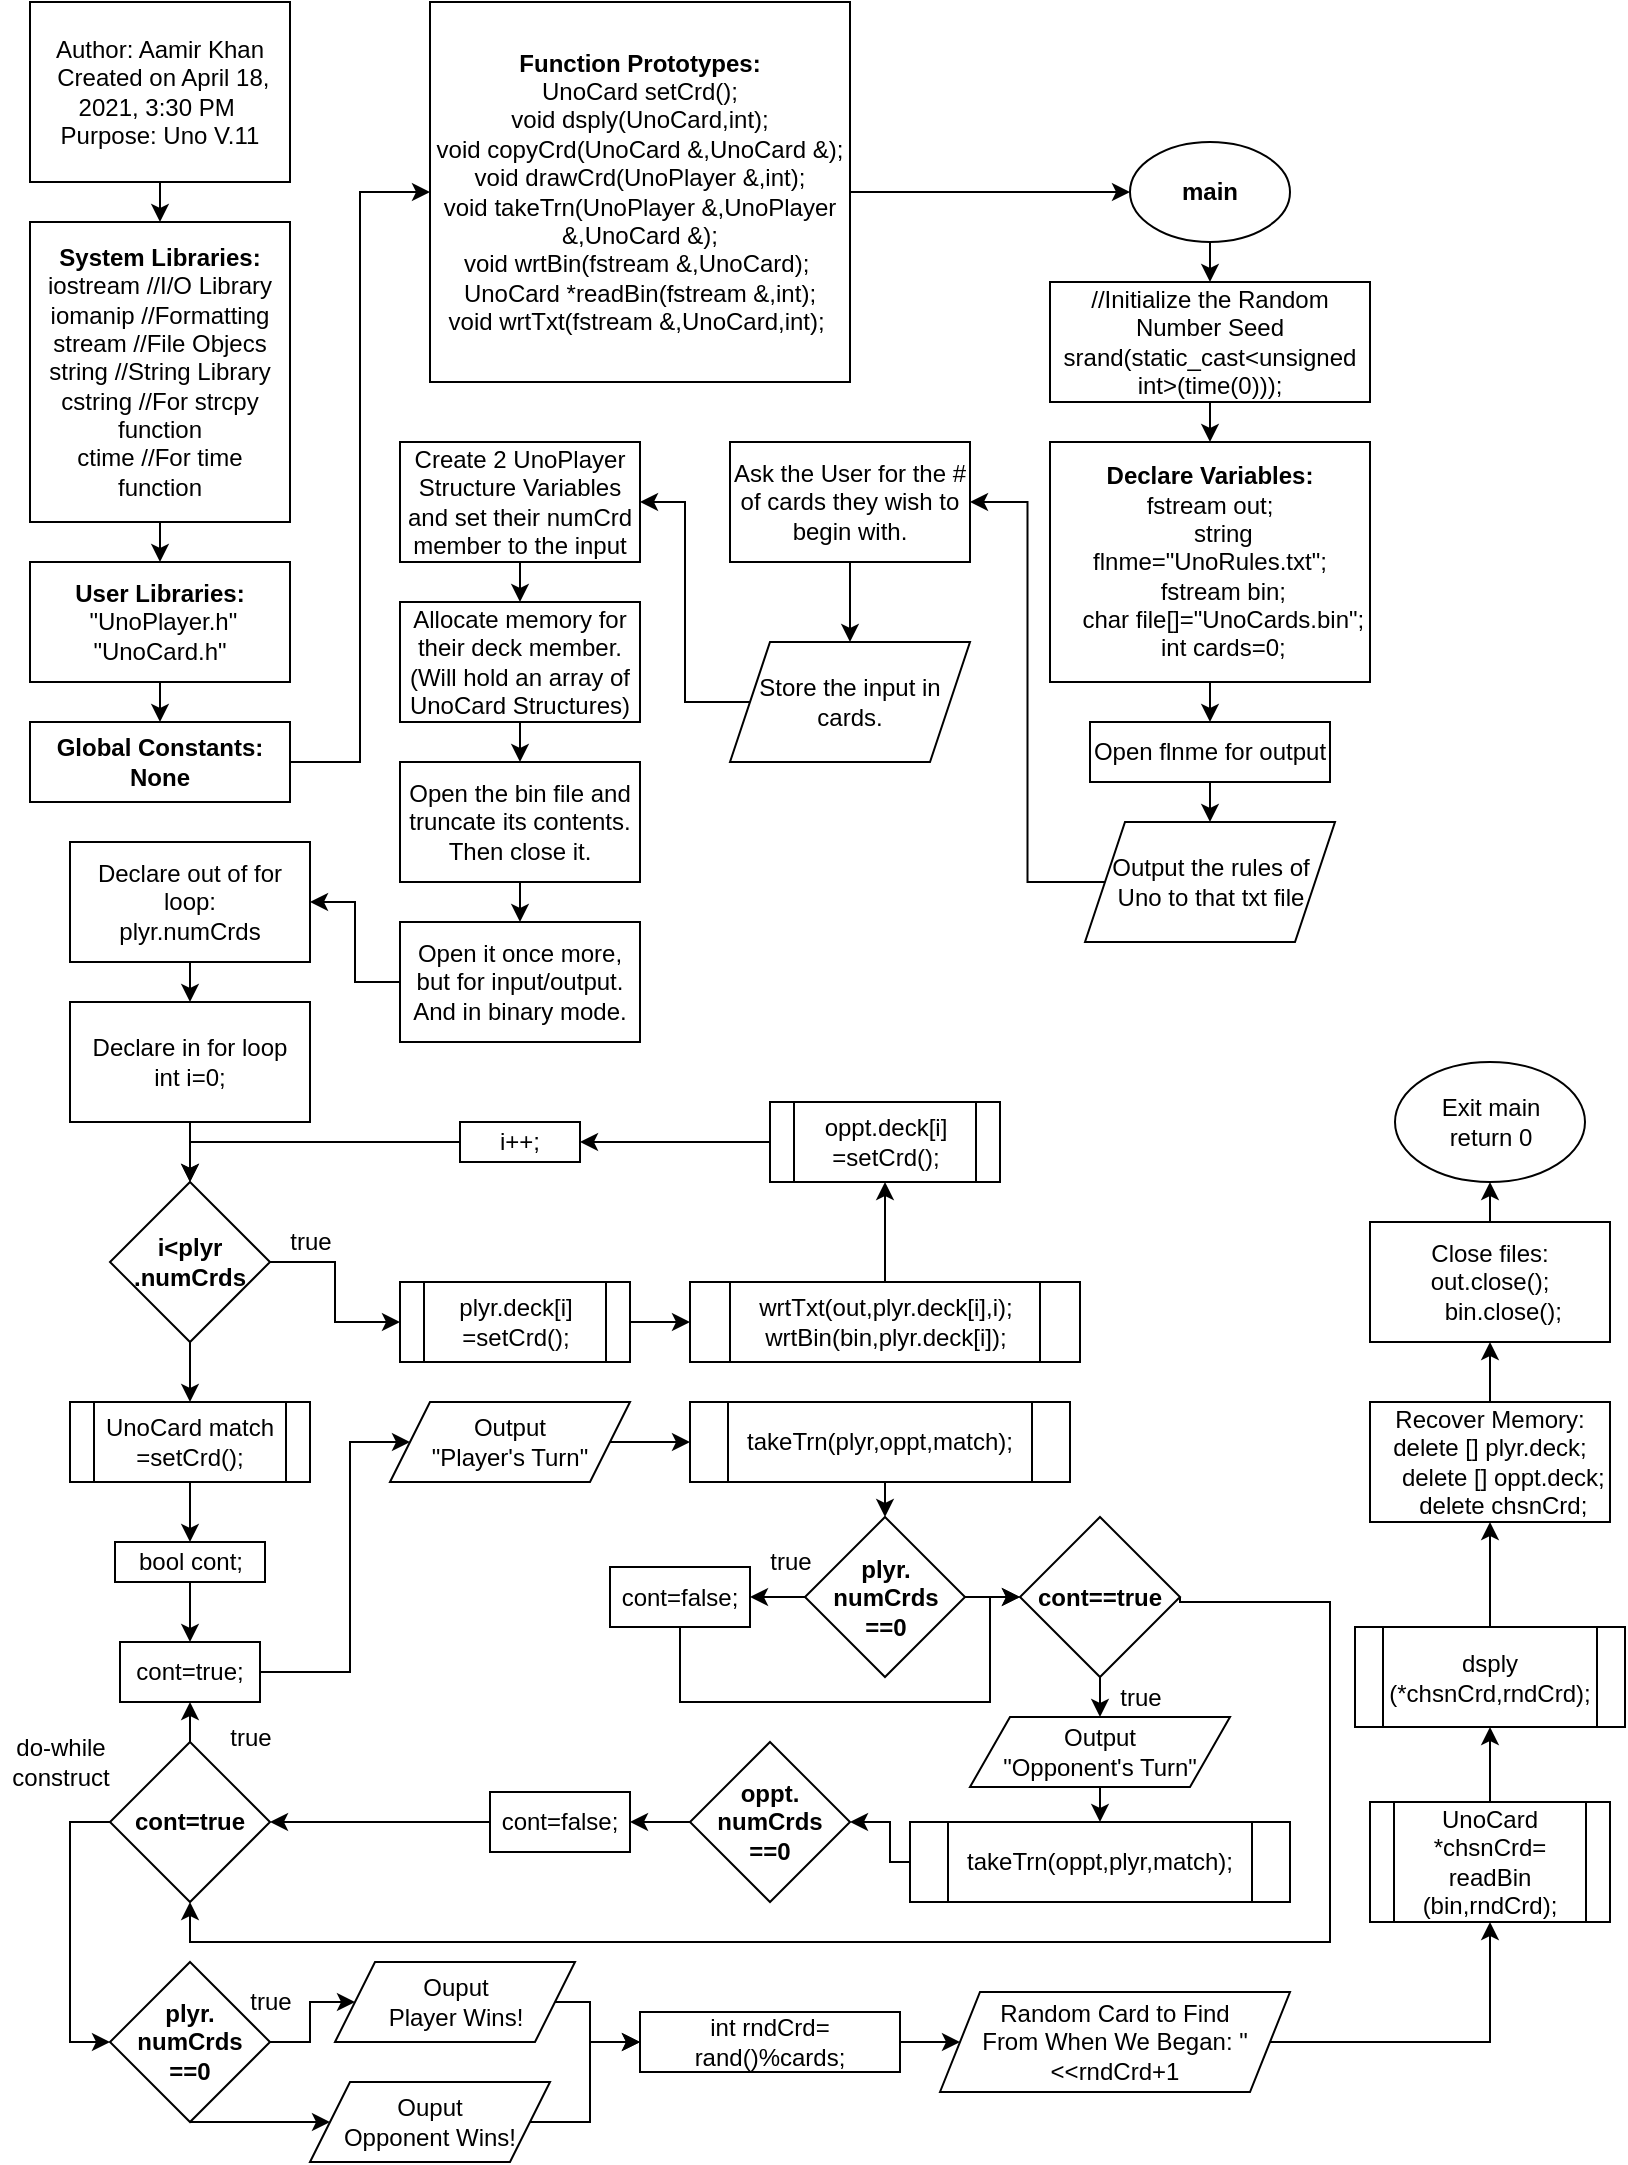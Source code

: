 <mxfile version="14.6.6" type="device" pages="4"><diagram id="WD49Vkfz0Y87JVbwxQq1" name="Page-1"><mxGraphModel dx="868" dy="425" grid="1" gridSize="10" guides="1" tooltips="1" connect="1" arrows="1" fold="1" page="1" pageScale="1" pageWidth="850" pageHeight="1100" math="0" shadow="0"><root><mxCell id="0"/><mxCell id="1" parent="0"/><mxCell id="nnNb9ORhzu767FnYIHLH-25" style="edgeStyle=orthogonalEdgeStyle;rounded=0;orthogonalLoop=1;jettySize=auto;html=1;exitX=0.5;exitY=1;exitDx=0;exitDy=0;entryX=0.5;entryY=0;entryDx=0;entryDy=0;" parent="1" source="nnNb9ORhzu767FnYIHLH-1" target="nnNb9ORhzu767FnYIHLH-2" edge="1"><mxGeometry relative="1" as="geometry"/></mxCell><mxCell id="nnNb9ORhzu767FnYIHLH-1" value="&lt;div&gt;Author: Aamir Khan&lt;/div&gt;&lt;div&gt;&amp;nbsp;Created on April 18, 2021, 3:30 PM&lt;span&gt;&amp;nbsp;&lt;/span&gt;&lt;/div&gt;&lt;div&gt;&lt;span&gt;Purpose: Uno V.11&lt;/span&gt;&lt;/div&gt;" style="rounded=0;whiteSpace=wrap;html=1;" parent="1" vertex="1"><mxGeometry x="40" y="10" width="130" height="90" as="geometry"/></mxCell><mxCell id="nnNb9ORhzu767FnYIHLH-26" style="edgeStyle=orthogonalEdgeStyle;rounded=0;orthogonalLoop=1;jettySize=auto;html=1;exitX=0.5;exitY=1;exitDx=0;exitDy=0;entryX=0.5;entryY=0;entryDx=0;entryDy=0;" parent="1" source="nnNb9ORhzu767FnYIHLH-2" target="nnNb9ORhzu767FnYIHLH-3" edge="1"><mxGeometry relative="1" as="geometry"/></mxCell><mxCell id="nnNb9ORhzu767FnYIHLH-2" value="&lt;div&gt;&lt;b&gt;System Libraries:&lt;/b&gt;&lt;/div&gt;&lt;div&gt;iostream //I/O Library&lt;/div&gt;&lt;div&gt;iomanip //Formatting&lt;/div&gt;&lt;div&gt;stream //File Objecs&lt;/div&gt;&lt;div&gt;string //String Library&lt;/div&gt;&lt;div&gt;cstring //For strcpy function&lt;/div&gt;&lt;div&gt;&lt;span&gt;ctime //For time function&lt;/span&gt;&lt;/div&gt;" style="rounded=0;whiteSpace=wrap;html=1;" parent="1" vertex="1"><mxGeometry x="40" y="120" width="130" height="150" as="geometry"/></mxCell><mxCell id="nnNb9ORhzu767FnYIHLH-27" style="edgeStyle=orthogonalEdgeStyle;rounded=0;orthogonalLoop=1;jettySize=auto;html=1;exitX=0.5;exitY=1;exitDx=0;exitDy=0;entryX=0.5;entryY=0;entryDx=0;entryDy=0;" parent="1" source="nnNb9ORhzu767FnYIHLH-3" target="nnNb9ORhzu767FnYIHLH-4" edge="1"><mxGeometry relative="1" as="geometry"/></mxCell><mxCell id="nnNb9ORhzu767FnYIHLH-3" value="&lt;b&gt;User Libraries:&lt;br&gt;&lt;/b&gt;&amp;nbsp;&quot;UnoPlayer.h&quot;&lt;br&gt;&quot;UnoCard.h&quot;" style="rounded=0;whiteSpace=wrap;html=1;" parent="1" vertex="1"><mxGeometry x="40" y="290" width="130" height="60" as="geometry"/></mxCell><mxCell id="nnNb9ORhzu767FnYIHLH-28" style="edgeStyle=orthogonalEdgeStyle;rounded=0;orthogonalLoop=1;jettySize=auto;html=1;exitX=1;exitY=0.5;exitDx=0;exitDy=0;entryX=0;entryY=0.5;entryDx=0;entryDy=0;" parent="1" source="nnNb9ORhzu767FnYIHLH-4" target="nnNb9ORhzu767FnYIHLH-6" edge="1"><mxGeometry relative="1" as="geometry"/></mxCell><mxCell id="nnNb9ORhzu767FnYIHLH-4" value="&lt;b&gt;Global Constants:&lt;br&gt;None&lt;br&gt;&lt;/b&gt;" style="rounded=0;whiteSpace=wrap;html=1;" parent="1" vertex="1"><mxGeometry x="40" y="370" width="130" height="40" as="geometry"/></mxCell><mxCell id="nnNb9ORhzu767FnYIHLH-29" style="edgeStyle=orthogonalEdgeStyle;rounded=0;orthogonalLoop=1;jettySize=auto;html=1;exitX=1;exitY=0.5;exitDx=0;exitDy=0;entryX=0;entryY=0.5;entryDx=0;entryDy=0;" parent="1" source="nnNb9ORhzu767FnYIHLH-6" target="nnNb9ORhzu767FnYIHLH-7" edge="1"><mxGeometry relative="1" as="geometry"/></mxCell><mxCell id="nnNb9ORhzu767FnYIHLH-6" value="&lt;b&gt;Function Prototypes:&lt;/b&gt;&lt;br&gt;&lt;div&gt;UnoCard setCrd();&lt;/div&gt;&lt;div&gt;void dsply(UnoCard,int);&lt;/div&gt;&lt;div&gt;void copyCrd(UnoCard &amp;amp;,UnoCard &amp;amp;);&lt;/div&gt;&lt;div&gt;void drawCrd(UnoPlayer &amp;amp;,int);&lt;/div&gt;&lt;div&gt;void takeTrn(UnoPlayer &amp;amp;,UnoPlayer &amp;amp;,UnoCard &amp;amp;);&lt;/div&gt;&lt;div&gt;void wrtBin(fstream &amp;amp;,UnoCard);&amp;nbsp;&lt;/div&gt;&lt;div&gt;UnoCard *readBin(fstream &amp;amp;,int);&lt;/div&gt;&lt;div&gt;void wrtTxt(fstream &amp;amp;,UnoCard,int);&amp;nbsp;&lt;/div&gt;" style="rounded=0;whiteSpace=wrap;html=1;" parent="1" vertex="1"><mxGeometry x="240" y="10" width="210" height="190" as="geometry"/></mxCell><mxCell id="nnNb9ORhzu767FnYIHLH-30" style="edgeStyle=orthogonalEdgeStyle;rounded=0;orthogonalLoop=1;jettySize=auto;html=1;exitX=0.5;exitY=1;exitDx=0;exitDy=0;entryX=0.5;entryY=0;entryDx=0;entryDy=0;" parent="1" source="nnNb9ORhzu767FnYIHLH-7" target="nnNb9ORhzu767FnYIHLH-8" edge="1"><mxGeometry relative="1" as="geometry"/></mxCell><mxCell id="nnNb9ORhzu767FnYIHLH-7" value="&lt;b&gt;main&lt;/b&gt;" style="ellipse;whiteSpace=wrap;html=1;" parent="1" vertex="1"><mxGeometry x="590" y="80" width="80" height="50" as="geometry"/></mxCell><mxCell id="nnNb9ORhzu767FnYIHLH-31" style="edgeStyle=orthogonalEdgeStyle;rounded=0;orthogonalLoop=1;jettySize=auto;html=1;exitX=0.5;exitY=1;exitDx=0;exitDy=0;entryX=0.5;entryY=0;entryDx=0;entryDy=0;" parent="1" source="nnNb9ORhzu767FnYIHLH-8" target="nnNb9ORhzu767FnYIHLH-9" edge="1"><mxGeometry relative="1" as="geometry"/></mxCell><mxCell id="nnNb9ORhzu767FnYIHLH-8" value="&lt;div&gt;//Initialize the Random Number Seed&lt;/div&gt;&lt;div&gt;&lt;span&gt;srand(static_cast&amp;lt;unsigned int&amp;gt;(time(0)));&lt;/span&gt;&lt;br&gt;&lt;/div&gt;" style="rounded=0;whiteSpace=wrap;html=1;" parent="1" vertex="1"><mxGeometry x="550" y="150" width="160" height="60" as="geometry"/></mxCell><mxCell id="nnNb9ORhzu767FnYIHLH-32" style="edgeStyle=orthogonalEdgeStyle;rounded=0;orthogonalLoop=1;jettySize=auto;html=1;exitX=0.5;exitY=1;exitDx=0;exitDy=0;entryX=0.5;entryY=0;entryDx=0;entryDy=0;" parent="1" source="nnNb9ORhzu767FnYIHLH-9" target="nnNb9ORhzu767FnYIHLH-10" edge="1"><mxGeometry relative="1" as="geometry"/></mxCell><mxCell id="nnNb9ORhzu767FnYIHLH-9" value="&lt;b&gt;Declare Variables:&lt;/b&gt;&lt;br&gt;&lt;div&gt;fstream out;&lt;/div&gt;&lt;div&gt;&amp;nbsp; &amp;nbsp; string flnme=&quot;UnoRules.txt&quot;;&lt;/div&gt;&lt;div&gt;&amp;nbsp; &amp;nbsp; fstream bin;&lt;/div&gt;&lt;div&gt;&amp;nbsp; &amp;nbsp; char file[]=&quot;UnoCards.bin&quot;;&lt;/div&gt;&lt;div&gt;&amp;nbsp; &amp;nbsp; int cards=0;&lt;/div&gt;" style="rounded=0;whiteSpace=wrap;html=1;" parent="1" vertex="1"><mxGeometry x="550" y="230" width="160" height="120" as="geometry"/></mxCell><mxCell id="nnNb9ORhzu767FnYIHLH-33" style="edgeStyle=orthogonalEdgeStyle;rounded=0;orthogonalLoop=1;jettySize=auto;html=1;exitX=0.5;exitY=1;exitDx=0;exitDy=0;entryX=0.5;entryY=0;entryDx=0;entryDy=0;" parent="1" source="nnNb9ORhzu767FnYIHLH-10" target="nnNb9ORhzu767FnYIHLH-11" edge="1"><mxGeometry relative="1" as="geometry"/></mxCell><mxCell id="nnNb9ORhzu767FnYIHLH-10" value="Open flnme for output&lt;br&gt;" style="rounded=0;whiteSpace=wrap;html=1;" parent="1" vertex="1"><mxGeometry x="570" y="370" width="120" height="30" as="geometry"/></mxCell><mxCell id="nnNb9ORhzu767FnYIHLH-115" style="edgeStyle=orthogonalEdgeStyle;rounded=0;orthogonalLoop=1;jettySize=auto;html=1;exitX=0;exitY=0.5;exitDx=0;exitDy=0;entryX=1;entryY=0.5;entryDx=0;entryDy=0;" parent="1" source="nnNb9ORhzu767FnYIHLH-11" target="nnNb9ORhzu767FnYIHLH-12" edge="1"><mxGeometry relative="1" as="geometry"/></mxCell><mxCell id="nnNb9ORhzu767FnYIHLH-11" value="Output the rules of Uno to that txt file" style="shape=parallelogram;perimeter=parallelogramPerimeter;whiteSpace=wrap;html=1;fixedSize=1;" parent="1" vertex="1"><mxGeometry x="567.5" y="420" width="125" height="60" as="geometry"/></mxCell><mxCell id="nnNb9ORhzu767FnYIHLH-35" style="edgeStyle=orthogonalEdgeStyle;rounded=0;orthogonalLoop=1;jettySize=auto;html=1;exitX=0.5;exitY=1;exitDx=0;exitDy=0;entryX=0.5;entryY=0;entryDx=0;entryDy=0;" parent="1" source="nnNb9ORhzu767FnYIHLH-12" target="nnNb9ORhzu767FnYIHLH-13" edge="1"><mxGeometry relative="1" as="geometry"/></mxCell><mxCell id="nnNb9ORhzu767FnYIHLH-12" value="Ask the User for the # of cards they wish to begin with." style="rounded=0;whiteSpace=wrap;html=1;" parent="1" vertex="1"><mxGeometry x="390" y="230" width="120" height="60" as="geometry"/></mxCell><mxCell id="nnNb9ORhzu767FnYIHLH-36" style="edgeStyle=orthogonalEdgeStyle;rounded=0;orthogonalLoop=1;jettySize=auto;html=1;exitX=0;exitY=0.5;exitDx=0;exitDy=0;entryX=1;entryY=0.5;entryDx=0;entryDy=0;" parent="1" source="nnNb9ORhzu767FnYIHLH-13" target="nnNb9ORhzu767FnYIHLH-14" edge="1"><mxGeometry relative="1" as="geometry"/></mxCell><mxCell id="nnNb9ORhzu767FnYIHLH-13" value="Store the input in cards." style="shape=parallelogram;perimeter=parallelogramPerimeter;whiteSpace=wrap;html=1;fixedSize=1;" parent="1" vertex="1"><mxGeometry x="390" y="330" width="120" height="60" as="geometry"/></mxCell><mxCell id="nnNb9ORhzu767FnYIHLH-37" style="edgeStyle=orthogonalEdgeStyle;rounded=0;orthogonalLoop=1;jettySize=auto;html=1;exitX=0.5;exitY=1;exitDx=0;exitDy=0;entryX=0.5;entryY=0;entryDx=0;entryDy=0;" parent="1" source="nnNb9ORhzu767FnYIHLH-14" target="nnNb9ORhzu767FnYIHLH-15" edge="1"><mxGeometry relative="1" as="geometry"/></mxCell><mxCell id="nnNb9ORhzu767FnYIHLH-14" value="Create 2 UnoPlayer Structure Variables and set their numCrd member to the input" style="rounded=0;whiteSpace=wrap;html=1;" parent="1" vertex="1"><mxGeometry x="225" y="230" width="120" height="60" as="geometry"/></mxCell><mxCell id="nnNb9ORhzu767FnYIHLH-38" style="edgeStyle=orthogonalEdgeStyle;rounded=0;orthogonalLoop=1;jettySize=auto;html=1;exitX=0.5;exitY=1;exitDx=0;exitDy=0;entryX=0.5;entryY=0;entryDx=0;entryDy=0;" parent="1" source="nnNb9ORhzu767FnYIHLH-15" target="nnNb9ORhzu767FnYIHLH-16" edge="1"><mxGeometry relative="1" as="geometry"/></mxCell><mxCell id="nnNb9ORhzu767FnYIHLH-15" value="Allocate memory for their deck member.&lt;br&gt;(Will hold an array of UnoCard Structures)" style="rounded=0;whiteSpace=wrap;html=1;" parent="1" vertex="1"><mxGeometry x="225" y="310" width="120" height="60" as="geometry"/></mxCell><mxCell id="nnNb9ORhzu767FnYIHLH-39" style="edgeStyle=orthogonalEdgeStyle;rounded=0;orthogonalLoop=1;jettySize=auto;html=1;exitX=0.5;exitY=1;exitDx=0;exitDy=0;entryX=0.5;entryY=0;entryDx=0;entryDy=0;" parent="1" source="nnNb9ORhzu767FnYIHLH-16" target="nnNb9ORhzu767FnYIHLH-17" edge="1"><mxGeometry relative="1" as="geometry"/></mxCell><mxCell id="nnNb9ORhzu767FnYIHLH-16" value="Open the bin file and truncate its contents. Then close it." style="rounded=0;whiteSpace=wrap;html=1;" parent="1" vertex="1"><mxGeometry x="225" y="390" width="120" height="60" as="geometry"/></mxCell><mxCell id="nnNb9ORhzu767FnYIHLH-40" style="edgeStyle=orthogonalEdgeStyle;rounded=0;orthogonalLoop=1;jettySize=auto;html=1;exitX=0;exitY=0.5;exitDx=0;exitDy=0;entryX=1;entryY=0.5;entryDx=0;entryDy=0;" parent="1" source="nnNb9ORhzu767FnYIHLH-17" target="nnNb9ORhzu767FnYIHLH-18" edge="1"><mxGeometry relative="1" as="geometry"/></mxCell><mxCell id="nnNb9ORhzu767FnYIHLH-17" value="Open it once more, but for input/output. And in binary mode." style="rounded=0;whiteSpace=wrap;html=1;" parent="1" vertex="1"><mxGeometry x="225" y="470" width="120" height="60" as="geometry"/></mxCell><mxCell id="nnNb9ORhzu767FnYIHLH-41" style="edgeStyle=orthogonalEdgeStyle;rounded=0;orthogonalLoop=1;jettySize=auto;html=1;exitX=0.5;exitY=1;exitDx=0;exitDy=0;entryX=0.5;entryY=0;entryDx=0;entryDy=0;" parent="1" source="nnNb9ORhzu767FnYIHLH-18" target="nnNb9ORhzu767FnYIHLH-19" edge="1"><mxGeometry relative="1" as="geometry"/></mxCell><mxCell id="nnNb9ORhzu767FnYIHLH-18" value="Declare out of for loop:&lt;br&gt;plyr.numCrds" style="rounded=0;whiteSpace=wrap;html=1;" parent="1" vertex="1"><mxGeometry x="60" y="430" width="120" height="60" as="geometry"/></mxCell><mxCell id="nnNb9ORhzu767FnYIHLH-42" style="edgeStyle=orthogonalEdgeStyle;rounded=0;orthogonalLoop=1;jettySize=auto;html=1;exitX=0.5;exitY=1;exitDx=0;exitDy=0;entryX=0.5;entryY=0;entryDx=0;entryDy=0;" parent="1" source="nnNb9ORhzu767FnYIHLH-19" target="nnNb9ORhzu767FnYIHLH-20" edge="1"><mxGeometry relative="1" as="geometry"/></mxCell><mxCell id="nnNb9ORhzu767FnYIHLH-19" value="Declare in for loop&lt;br&gt;int i=0;" style="rounded=0;whiteSpace=wrap;html=1;" parent="1" vertex="1"><mxGeometry x="60" y="510" width="120" height="60" as="geometry"/></mxCell><mxCell id="nnNb9ORhzu767FnYIHLH-43" style="edgeStyle=orthogonalEdgeStyle;rounded=0;orthogonalLoop=1;jettySize=auto;html=1;exitX=1;exitY=0.5;exitDx=0;exitDy=0;entryX=0;entryY=0.5;entryDx=0;entryDy=0;" parent="1" source="nnNb9ORhzu767FnYIHLH-20" target="nnNb9ORhzu767FnYIHLH-21" edge="1"><mxGeometry relative="1" as="geometry"/></mxCell><mxCell id="nnNb9ORhzu767FnYIHLH-50" style="edgeStyle=orthogonalEdgeStyle;rounded=0;orthogonalLoop=1;jettySize=auto;html=1;exitX=0.5;exitY=1;exitDx=0;exitDy=0;entryX=0.5;entryY=0;entryDx=0;entryDy=0;" parent="1" source="nnNb9ORhzu767FnYIHLH-20" target="nnNb9ORhzu767FnYIHLH-49" edge="1"><mxGeometry relative="1" as="geometry"/></mxCell><mxCell id="nnNb9ORhzu767FnYIHLH-20" value="&lt;b&gt;i&amp;lt;plyr&lt;br&gt;.numCrds&lt;/b&gt;" style="rhombus;whiteSpace=wrap;html=1;" parent="1" vertex="1"><mxGeometry x="80" y="600" width="80" height="80" as="geometry"/></mxCell><mxCell id="nnNb9ORhzu767FnYIHLH-45" style="edgeStyle=orthogonalEdgeStyle;rounded=0;orthogonalLoop=1;jettySize=auto;html=1;exitX=1;exitY=0.5;exitDx=0;exitDy=0;entryX=0;entryY=0.5;entryDx=0;entryDy=0;" parent="1" source="nnNb9ORhzu767FnYIHLH-21" target="nnNb9ORhzu767FnYIHLH-22" edge="1"><mxGeometry relative="1" as="geometry"/></mxCell><mxCell id="nnNb9ORhzu767FnYIHLH-21" value="plyr.deck[i]&lt;br&gt;=setCrd();" style="shape=process;whiteSpace=wrap;html=1;backgroundOutline=1;" parent="1" vertex="1"><mxGeometry x="225" y="650" width="115" height="40" as="geometry"/></mxCell><mxCell id="nnNb9ORhzu767FnYIHLH-46" style="edgeStyle=orthogonalEdgeStyle;rounded=0;orthogonalLoop=1;jettySize=auto;html=1;exitX=0.5;exitY=0;exitDx=0;exitDy=0;entryX=0.5;entryY=1;entryDx=0;entryDy=0;" parent="1" source="nnNb9ORhzu767FnYIHLH-22" target="nnNb9ORhzu767FnYIHLH-23" edge="1"><mxGeometry relative="1" as="geometry"/></mxCell><mxCell id="nnNb9ORhzu767FnYIHLH-22" value="&lt;div&gt;wrtTxt(out,plyr.deck[i],i);&lt;/div&gt;&lt;div&gt;&lt;span&gt;wrtBin(bin,plyr.deck[i]);&lt;/span&gt;&lt;/div&gt;" style="shape=process;whiteSpace=wrap;html=1;backgroundOutline=1;" parent="1" vertex="1"><mxGeometry x="370" y="650" width="195" height="40" as="geometry"/></mxCell><mxCell id="nnNb9ORhzu767FnYIHLH-47" style="edgeStyle=orthogonalEdgeStyle;rounded=0;orthogonalLoop=1;jettySize=auto;html=1;exitX=0;exitY=0.5;exitDx=0;exitDy=0;entryX=1;entryY=0.5;entryDx=0;entryDy=0;" parent="1" source="nnNb9ORhzu767FnYIHLH-23" target="nnNb9ORhzu767FnYIHLH-24" edge="1"><mxGeometry relative="1" as="geometry"/></mxCell><mxCell id="nnNb9ORhzu767FnYIHLH-23" value="oppt.deck[i]&lt;br&gt;=setCrd();" style="shape=process;whiteSpace=wrap;html=1;backgroundOutline=1;" parent="1" vertex="1"><mxGeometry x="410" y="560" width="115" height="40" as="geometry"/></mxCell><mxCell id="nnNb9ORhzu767FnYIHLH-48" style="edgeStyle=orthogonalEdgeStyle;rounded=0;orthogonalLoop=1;jettySize=auto;html=1;exitX=0;exitY=0.25;exitDx=0;exitDy=0;entryX=0.5;entryY=0;entryDx=0;entryDy=0;" parent="1" source="nnNb9ORhzu767FnYIHLH-24" target="nnNb9ORhzu767FnYIHLH-20" edge="1"><mxGeometry relative="1" as="geometry"><Array as="points"><mxPoint x="255" y="580"/><mxPoint x="120" y="580"/></Array></mxGeometry></mxCell><mxCell id="nnNb9ORhzu767FnYIHLH-24" value="i++;" style="rounded=0;whiteSpace=wrap;html=1;" parent="1" vertex="1"><mxGeometry x="255" y="570" width="60" height="20" as="geometry"/></mxCell><mxCell id="nnNb9ORhzu767FnYIHLH-44" value="true" style="text;html=1;align=center;verticalAlign=middle;resizable=0;points=[];autosize=1;strokeColor=none;" parent="1" vertex="1"><mxGeometry x="160" y="620" width="40" height="20" as="geometry"/></mxCell><mxCell id="nnNb9ORhzu767FnYIHLH-57" style="edgeStyle=orthogonalEdgeStyle;rounded=0;orthogonalLoop=1;jettySize=auto;html=1;exitX=0.5;exitY=1;exitDx=0;exitDy=0;entryX=0.5;entryY=0;entryDx=0;entryDy=0;" parent="1" source="nnNb9ORhzu767FnYIHLH-49" target="nnNb9ORhzu767FnYIHLH-51" edge="1"><mxGeometry relative="1" as="geometry"/></mxCell><mxCell id="nnNb9ORhzu767FnYIHLH-49" value="UnoCard match&lt;br&gt;=setCrd();" style="shape=process;whiteSpace=wrap;html=1;backgroundOutline=1;" parent="1" vertex="1"><mxGeometry x="60" y="710" width="120" height="40" as="geometry"/></mxCell><mxCell id="nnNb9ORhzu767FnYIHLH-58" style="edgeStyle=orthogonalEdgeStyle;rounded=0;orthogonalLoop=1;jettySize=auto;html=1;exitX=0.5;exitY=1;exitDx=0;exitDy=0;entryX=0.5;entryY=0;entryDx=0;entryDy=0;" parent="1" source="nnNb9ORhzu767FnYIHLH-51" target="nnNb9ORhzu767FnYIHLH-52" edge="1"><mxGeometry relative="1" as="geometry"/></mxCell><mxCell id="nnNb9ORhzu767FnYIHLH-51" value="bool cont;" style="rounded=0;whiteSpace=wrap;html=1;" parent="1" vertex="1"><mxGeometry x="82.5" y="780" width="75" height="20" as="geometry"/></mxCell><mxCell id="nnNb9ORhzu767FnYIHLH-73" style="edgeStyle=orthogonalEdgeStyle;rounded=0;orthogonalLoop=1;jettySize=auto;html=1;exitX=1;exitY=0.5;exitDx=0;exitDy=0;entryX=0;entryY=0.5;entryDx=0;entryDy=0;" parent="1" source="nnNb9ORhzu767FnYIHLH-52" target="nnNb9ORhzu767FnYIHLH-53" edge="1"><mxGeometry relative="1" as="geometry"><Array as="points"><mxPoint x="200" y="845"/><mxPoint x="200" y="730"/></Array></mxGeometry></mxCell><mxCell id="nnNb9ORhzu767FnYIHLH-52" value="cont=true;" style="rounded=0;whiteSpace=wrap;html=1;" parent="1" vertex="1"><mxGeometry x="85" y="830" width="70" height="30" as="geometry"/></mxCell><mxCell id="nnNb9ORhzu767FnYIHLH-74" style="edgeStyle=orthogonalEdgeStyle;rounded=0;orthogonalLoop=1;jettySize=auto;html=1;exitX=1;exitY=0.5;exitDx=0;exitDy=0;entryX=0;entryY=0.5;entryDx=0;entryDy=0;" parent="1" source="nnNb9ORhzu767FnYIHLH-53" target="nnNb9ORhzu767FnYIHLH-54" edge="1"><mxGeometry relative="1" as="geometry"/></mxCell><mxCell id="nnNb9ORhzu767FnYIHLH-53" value="Output&lt;br&gt;&quot;Player's Turn&quot;" style="shape=parallelogram;perimeter=parallelogramPerimeter;whiteSpace=wrap;html=1;fixedSize=1;" parent="1" vertex="1"><mxGeometry x="220" y="710" width="120" height="40" as="geometry"/></mxCell><mxCell id="nnNb9ORhzu767FnYIHLH-61" style="edgeStyle=orthogonalEdgeStyle;rounded=0;orthogonalLoop=1;jettySize=auto;html=1;exitX=0.5;exitY=1;exitDx=0;exitDy=0;entryX=0.5;entryY=0;entryDx=0;entryDy=0;" parent="1" source="nnNb9ORhzu767FnYIHLH-54" target="nnNb9ORhzu767FnYIHLH-55" edge="1"><mxGeometry relative="1" as="geometry"/></mxCell><mxCell id="nnNb9ORhzu767FnYIHLH-54" value="takeTrn(plyr,oppt,match);" style="shape=process;whiteSpace=wrap;html=1;backgroundOutline=1;" parent="1" vertex="1"><mxGeometry x="370" y="710" width="190" height="40" as="geometry"/></mxCell><mxCell id="nnNb9ORhzu767FnYIHLH-75" style="edgeStyle=orthogonalEdgeStyle;rounded=0;orthogonalLoop=1;jettySize=auto;html=1;exitX=0;exitY=0.5;exitDx=0;exitDy=0;entryX=1;entryY=0.5;entryDx=0;entryDy=0;" parent="1" source="nnNb9ORhzu767FnYIHLH-55" target="nnNb9ORhzu767FnYIHLH-56" edge="1"><mxGeometry relative="1" as="geometry"/></mxCell><mxCell id="nnNb9ORhzu767FnYIHLH-116" style="edgeStyle=orthogonalEdgeStyle;rounded=0;orthogonalLoop=1;jettySize=auto;html=1;exitX=1;exitY=0.5;exitDx=0;exitDy=0;entryX=0;entryY=0.5;entryDx=0;entryDy=0;" parent="1" source="nnNb9ORhzu767FnYIHLH-55" target="nnNb9ORhzu767FnYIHLH-64" edge="1"><mxGeometry relative="1" as="geometry"/></mxCell><mxCell id="nnNb9ORhzu767FnYIHLH-55" value="&lt;b&gt;plyr.&lt;br&gt;numCrds&lt;br&gt;==0&lt;/b&gt;" style="rhombus;whiteSpace=wrap;html=1;" parent="1" vertex="1"><mxGeometry x="427.5" y="767.5" width="80" height="80" as="geometry"/></mxCell><mxCell id="nnNb9ORhzu767FnYIHLH-117" style="edgeStyle=orthogonalEdgeStyle;rounded=0;orthogonalLoop=1;jettySize=auto;html=1;exitX=0.5;exitY=1;exitDx=0;exitDy=0;entryX=0;entryY=0.5;entryDx=0;entryDy=0;" parent="1" source="nnNb9ORhzu767FnYIHLH-56" target="nnNb9ORhzu767FnYIHLH-64" edge="1"><mxGeometry relative="1" as="geometry"><Array as="points"><mxPoint x="365" y="860"/><mxPoint x="520" y="860"/><mxPoint x="520" y="808"/></Array></mxGeometry></mxCell><mxCell id="nnNb9ORhzu767FnYIHLH-56" value="cont=false;" style="rounded=0;whiteSpace=wrap;html=1;" parent="1" vertex="1"><mxGeometry x="330" y="792.5" width="70" height="30" as="geometry"/></mxCell><mxCell id="nnNb9ORhzu767FnYIHLH-63" value="true" style="text;html=1;align=center;verticalAlign=middle;resizable=0;points=[];autosize=1;strokeColor=none;" parent="1" vertex="1"><mxGeometry x="400" y="780" width="40" height="20" as="geometry"/></mxCell><mxCell id="nnNb9ORhzu767FnYIHLH-70" style="edgeStyle=orthogonalEdgeStyle;rounded=0;orthogonalLoop=1;jettySize=auto;html=1;exitX=0.5;exitY=1;exitDx=0;exitDy=0;entryX=0.5;entryY=0;entryDx=0;entryDy=0;" parent="1" source="nnNb9ORhzu767FnYIHLH-64" target="nnNb9ORhzu767FnYIHLH-66" edge="1"><mxGeometry relative="1" as="geometry"/></mxCell><mxCell id="nnNb9ORhzu767FnYIHLH-86" style="edgeStyle=orthogonalEdgeStyle;rounded=0;orthogonalLoop=1;jettySize=auto;html=1;exitX=1;exitY=0.5;exitDx=0;exitDy=0;entryX=0.5;entryY=1;entryDx=0;entryDy=0;" parent="1" source="nnNb9ORhzu767FnYIHLH-64" target="nnNb9ORhzu767FnYIHLH-76" edge="1"><mxGeometry relative="1" as="geometry"><Array as="points"><mxPoint x="690" y="810"/><mxPoint x="690" y="980"/><mxPoint x="120" y="980"/></Array></mxGeometry></mxCell><mxCell id="nnNb9ORhzu767FnYIHLH-64" value="&lt;b&gt;cont==true&lt;/b&gt;" style="rhombus;whiteSpace=wrap;html=1;" parent="1" vertex="1"><mxGeometry x="535" y="767.5" width="80" height="80" as="geometry"/></mxCell><mxCell id="nnNb9ORhzu767FnYIHLH-71" style="edgeStyle=orthogonalEdgeStyle;rounded=0;orthogonalLoop=1;jettySize=auto;html=1;exitX=0.5;exitY=1;exitDx=0;exitDy=0;entryX=0.5;entryY=0;entryDx=0;entryDy=0;" parent="1" source="nnNb9ORhzu767FnYIHLH-66" target="nnNb9ORhzu767FnYIHLH-67" edge="1"><mxGeometry relative="1" as="geometry"/></mxCell><mxCell id="nnNb9ORhzu767FnYIHLH-66" value="Output&lt;br&gt;&quot;Opponent's Turn&quot;" style="shape=parallelogram;perimeter=parallelogramPerimeter;whiteSpace=wrap;html=1;fixedSize=1;" parent="1" vertex="1"><mxGeometry x="510" y="867.5" width="130" height="35" as="geometry"/></mxCell><mxCell id="nnNb9ORhzu767FnYIHLH-79" style="edgeStyle=orthogonalEdgeStyle;rounded=0;orthogonalLoop=1;jettySize=auto;html=1;exitX=0;exitY=0.5;exitDx=0;exitDy=0;entryX=1;entryY=0.5;entryDx=0;entryDy=0;" parent="1" source="nnNb9ORhzu767FnYIHLH-67" target="nnNb9ORhzu767FnYIHLH-68" edge="1"><mxGeometry relative="1" as="geometry"><Array as="points"><mxPoint x="470" y="940"/><mxPoint x="470" y="920"/></Array></mxGeometry></mxCell><mxCell id="nnNb9ORhzu767FnYIHLH-67" value="takeTrn(oppt,plyr,match);" style="shape=process;whiteSpace=wrap;html=1;backgroundOutline=1;" parent="1" vertex="1"><mxGeometry x="480" y="920" width="190" height="40" as="geometry"/></mxCell><mxCell id="nnNb9ORhzu767FnYIHLH-78" style="edgeStyle=orthogonalEdgeStyle;rounded=0;orthogonalLoop=1;jettySize=auto;html=1;exitX=0;exitY=0.5;exitDx=0;exitDy=0;entryX=1;entryY=0.5;entryDx=0;entryDy=0;" parent="1" source="nnNb9ORhzu767FnYIHLH-68" target="nnNb9ORhzu767FnYIHLH-69" edge="1"><mxGeometry relative="1" as="geometry"/></mxCell><mxCell id="nnNb9ORhzu767FnYIHLH-68" value="&lt;b&gt;oppt.&lt;br&gt;numCrds&lt;br&gt;==0&lt;/b&gt;" style="rhombus;whiteSpace=wrap;html=1;" parent="1" vertex="1"><mxGeometry x="370" y="880" width="80" height="80" as="geometry"/></mxCell><mxCell id="nnNb9ORhzu767FnYIHLH-80" style="edgeStyle=orthogonalEdgeStyle;rounded=0;orthogonalLoop=1;jettySize=auto;html=1;exitX=0;exitY=0.5;exitDx=0;exitDy=0;entryX=1;entryY=0.5;entryDx=0;entryDy=0;" parent="1" source="nnNb9ORhzu767FnYIHLH-69" target="nnNb9ORhzu767FnYIHLH-76" edge="1"><mxGeometry relative="1" as="geometry"/></mxCell><mxCell id="nnNb9ORhzu767FnYIHLH-69" value="cont=false;" style="rounded=0;whiteSpace=wrap;html=1;" parent="1" vertex="1"><mxGeometry x="270" y="905" width="70" height="30" as="geometry"/></mxCell><mxCell id="nnNb9ORhzu767FnYIHLH-81" style="edgeStyle=orthogonalEdgeStyle;rounded=0;orthogonalLoop=1;jettySize=auto;html=1;exitX=0.5;exitY=0;exitDx=0;exitDy=0;entryX=0.5;entryY=1;entryDx=0;entryDy=0;" parent="1" source="nnNb9ORhzu767FnYIHLH-76" target="nnNb9ORhzu767FnYIHLH-52" edge="1"><mxGeometry relative="1" as="geometry"/></mxCell><mxCell id="nnNb9ORhzu767FnYIHLH-93" style="edgeStyle=orthogonalEdgeStyle;rounded=0;orthogonalLoop=1;jettySize=auto;html=1;exitX=0;exitY=0.5;exitDx=0;exitDy=0;entryX=0;entryY=0.5;entryDx=0;entryDy=0;" parent="1" source="nnNb9ORhzu767FnYIHLH-76" target="nnNb9ORhzu767FnYIHLH-91" edge="1"><mxGeometry relative="1" as="geometry"/></mxCell><mxCell id="nnNb9ORhzu767FnYIHLH-76" value="&lt;b&gt;cont=true&lt;/b&gt;" style="rhombus;whiteSpace=wrap;html=1;" parent="1" vertex="1"><mxGeometry x="80" y="880" width="80" height="80" as="geometry"/></mxCell><mxCell id="nnNb9ORhzu767FnYIHLH-82" value="true" style="text;html=1;align=center;verticalAlign=middle;resizable=0;points=[];autosize=1;strokeColor=none;" parent="1" vertex="1"><mxGeometry x="130" y="867.5" width="40" height="20" as="geometry"/></mxCell><mxCell id="nnNb9ORhzu767FnYIHLH-85" value="true" style="text;html=1;align=center;verticalAlign=middle;resizable=0;points=[];autosize=1;strokeColor=none;" parent="1" vertex="1"><mxGeometry x="575" y="847.5" width="40" height="20" as="geometry"/></mxCell><mxCell id="nnNb9ORhzu767FnYIHLH-87" value="do-while&lt;br&gt;construct" style="text;html=1;align=center;verticalAlign=middle;resizable=0;points=[];autosize=1;strokeColor=none;" parent="1" vertex="1"><mxGeometry x="25" y="875" width="60" height="30" as="geometry"/></mxCell><mxCell id="nnNb9ORhzu767FnYIHLH-94" style="edgeStyle=orthogonalEdgeStyle;rounded=0;orthogonalLoop=1;jettySize=auto;html=1;exitX=1;exitY=0.5;exitDx=0;exitDy=0;entryX=0;entryY=0.5;entryDx=0;entryDy=0;" parent="1" source="nnNb9ORhzu767FnYIHLH-91" target="nnNb9ORhzu767FnYIHLH-92" edge="1"><mxGeometry relative="1" as="geometry"/></mxCell><mxCell id="nnNb9ORhzu767FnYIHLH-96" style="edgeStyle=orthogonalEdgeStyle;rounded=0;orthogonalLoop=1;jettySize=auto;html=1;exitX=0.5;exitY=1;exitDx=0;exitDy=0;entryX=0;entryY=0.5;entryDx=0;entryDy=0;" parent="1" source="nnNb9ORhzu767FnYIHLH-91" target="nnNb9ORhzu767FnYIHLH-95" edge="1"><mxGeometry relative="1" as="geometry"><Array as="points"><mxPoint x="160" y="1070"/><mxPoint x="160" y="1070"/></Array></mxGeometry></mxCell><mxCell id="nnNb9ORhzu767FnYIHLH-91" value="&lt;b&gt;plyr.&lt;br&gt;numCrds&lt;br&gt;==0&lt;/b&gt;" style="rhombus;whiteSpace=wrap;html=1;" parent="1" vertex="1"><mxGeometry x="80" y="990" width="80" height="80" as="geometry"/></mxCell><mxCell id="nnNb9ORhzu767FnYIHLH-101" style="edgeStyle=orthogonalEdgeStyle;rounded=0;orthogonalLoop=1;jettySize=auto;html=1;exitX=1;exitY=0.5;exitDx=0;exitDy=0;entryX=0;entryY=0.5;entryDx=0;entryDy=0;" parent="1" source="nnNb9ORhzu767FnYIHLH-92" target="nnNb9ORhzu767FnYIHLH-98" edge="1"><mxGeometry relative="1" as="geometry"><Array as="points"><mxPoint x="320" y="1010"/><mxPoint x="320" y="1030"/></Array></mxGeometry></mxCell><mxCell id="nnNb9ORhzu767FnYIHLH-92" value="Ouput&lt;br&gt;Player Wins!" style="shape=parallelogram;perimeter=parallelogramPerimeter;whiteSpace=wrap;html=1;fixedSize=1;" parent="1" vertex="1"><mxGeometry x="192.5" y="990" width="120" height="40" as="geometry"/></mxCell><mxCell id="nnNb9ORhzu767FnYIHLH-102" style="edgeStyle=orthogonalEdgeStyle;rounded=0;orthogonalLoop=1;jettySize=auto;html=1;exitX=1;exitY=0.5;exitDx=0;exitDy=0;entryX=0;entryY=0.5;entryDx=0;entryDy=0;" parent="1" source="nnNb9ORhzu767FnYIHLH-95" target="nnNb9ORhzu767FnYIHLH-98" edge="1"><mxGeometry relative="1" as="geometry"><Array as="points"><mxPoint x="320" y="1070"/><mxPoint x="320" y="1030"/></Array></mxGeometry></mxCell><mxCell id="nnNb9ORhzu767FnYIHLH-95" value="Ouput&lt;br&gt;Opponent Wins!" style="shape=parallelogram;perimeter=parallelogramPerimeter;whiteSpace=wrap;html=1;fixedSize=1;" parent="1" vertex="1"><mxGeometry x="180" y="1050" width="120" height="40" as="geometry"/></mxCell><mxCell id="nnNb9ORhzu767FnYIHLH-97" value="true" style="text;html=1;align=center;verticalAlign=middle;resizable=0;points=[];autosize=1;strokeColor=none;" parent="1" vertex="1"><mxGeometry x="140" y="1000" width="40" height="20" as="geometry"/></mxCell><mxCell id="nnNb9ORhzu767FnYIHLH-104" style="edgeStyle=orthogonalEdgeStyle;rounded=0;orthogonalLoop=1;jettySize=auto;html=1;exitX=1;exitY=0.5;exitDx=0;exitDy=0;entryX=0;entryY=0.5;entryDx=0;entryDy=0;" parent="1" source="nnNb9ORhzu767FnYIHLH-98" target="nnNb9ORhzu767FnYIHLH-103" edge="1"><mxGeometry relative="1" as="geometry"/></mxCell><mxCell id="nnNb9ORhzu767FnYIHLH-98" value="int rndCrd=&lt;br&gt;rand()%cards;" style="rounded=0;whiteSpace=wrap;html=1;" parent="1" vertex="1"><mxGeometry x="345" y="1015" width="130" height="30" as="geometry"/></mxCell><mxCell id="nnNb9ORhzu767FnYIHLH-106" style="edgeStyle=orthogonalEdgeStyle;rounded=0;orthogonalLoop=1;jettySize=auto;html=1;exitX=1;exitY=0.5;exitDx=0;exitDy=0;entryX=0.5;entryY=1;entryDx=0;entryDy=0;" parent="1" source="nnNb9ORhzu767FnYIHLH-103" target="nnNb9ORhzu767FnYIHLH-105" edge="1"><mxGeometry relative="1" as="geometry"/></mxCell><mxCell id="nnNb9ORhzu767FnYIHLH-103" value="Random Card to Find &lt;br&gt;From When We Began: &quot;&amp;lt;&amp;lt;rndCrd+1" style="shape=parallelogram;perimeter=parallelogramPerimeter;whiteSpace=wrap;html=1;fixedSize=1;" parent="1" vertex="1"><mxGeometry x="495" y="1005" width="175" height="50" as="geometry"/></mxCell><mxCell id="nnNb9ORhzu767FnYIHLH-108" style="edgeStyle=orthogonalEdgeStyle;rounded=0;orthogonalLoop=1;jettySize=auto;html=1;exitX=0.5;exitY=0;exitDx=0;exitDy=0;entryX=0.5;entryY=1;entryDx=0;entryDy=0;" parent="1" source="nnNb9ORhzu767FnYIHLH-105" target="nnNb9ORhzu767FnYIHLH-107" edge="1"><mxGeometry relative="1" as="geometry"/></mxCell><mxCell id="nnNb9ORhzu767FnYIHLH-105" value="UnoCard *chsnCrd=&lt;br&gt;readBin&lt;br&gt;(bin,rndCrd);" style="shape=process;whiteSpace=wrap;html=1;backgroundOutline=1;" parent="1" vertex="1"><mxGeometry x="710" y="910" width="120" height="60" as="geometry"/></mxCell><mxCell id="nnNb9ORhzu767FnYIHLH-110" style="edgeStyle=orthogonalEdgeStyle;rounded=0;orthogonalLoop=1;jettySize=auto;html=1;exitX=0.5;exitY=0;exitDx=0;exitDy=0;entryX=0.5;entryY=1;entryDx=0;entryDy=0;" parent="1" source="nnNb9ORhzu767FnYIHLH-107" target="nnNb9ORhzu767FnYIHLH-109" edge="1"><mxGeometry relative="1" as="geometry"/></mxCell><mxCell id="nnNb9ORhzu767FnYIHLH-107" value="dsply&lt;br&gt;(*chsnCrd,rndCrd);" style="shape=process;whiteSpace=wrap;html=1;backgroundOutline=1;" parent="1" vertex="1"><mxGeometry x="702.5" y="822.5" width="135" height="50" as="geometry"/></mxCell><mxCell id="nnNb9ORhzu767FnYIHLH-112" style="edgeStyle=orthogonalEdgeStyle;rounded=0;orthogonalLoop=1;jettySize=auto;html=1;exitX=0.5;exitY=0;exitDx=0;exitDy=0;entryX=0.5;entryY=1;entryDx=0;entryDy=0;" parent="1" source="nnNb9ORhzu767FnYIHLH-109" target="nnNb9ORhzu767FnYIHLH-111" edge="1"><mxGeometry relative="1" as="geometry"/></mxCell><mxCell id="nnNb9ORhzu767FnYIHLH-109" value="Recover Memory:&lt;br&gt;&lt;div&gt;delete [] plyr.deck;&lt;/div&gt;&lt;div&gt;&amp;nbsp; &amp;nbsp; delete [] oppt.deck;&lt;/div&gt;&lt;div&gt;&amp;nbsp; &amp;nbsp; delete chsnCrd;&lt;/div&gt;" style="rounded=0;whiteSpace=wrap;html=1;" parent="1" vertex="1"><mxGeometry x="710" y="710" width="120" height="60" as="geometry"/></mxCell><mxCell id="nnNb9ORhzu767FnYIHLH-114" style="edgeStyle=orthogonalEdgeStyle;rounded=0;orthogonalLoop=1;jettySize=auto;html=1;exitX=0.5;exitY=0;exitDx=0;exitDy=0;entryX=0.5;entryY=1;entryDx=0;entryDy=0;" parent="1" source="nnNb9ORhzu767FnYIHLH-111" target="nnNb9ORhzu767FnYIHLH-113" edge="1"><mxGeometry relative="1" as="geometry"/></mxCell><mxCell id="nnNb9ORhzu767FnYIHLH-111" value="Close files:&lt;br&gt;&lt;div&gt;out.close();&lt;/div&gt;&lt;div&gt;&amp;nbsp; &amp;nbsp; bin.close();&lt;/div&gt;" style="rounded=0;whiteSpace=wrap;html=1;" parent="1" vertex="1"><mxGeometry x="710" y="620" width="120" height="60" as="geometry"/></mxCell><mxCell id="nnNb9ORhzu767FnYIHLH-113" value="Exit main&lt;br&gt;return 0" style="ellipse;whiteSpace=wrap;html=1;" parent="1" vertex="1"><mxGeometry x="722.5" y="540" width="95" height="60" as="geometry"/></mxCell></root></mxGraphModel></diagram><diagram id="KU8NVugQPDPIcfOmGEmi" name="Page-2"><mxGraphModel dx="868" dy="425" grid="1" gridSize="10" guides="1" tooltips="1" connect="1" arrows="1" fold="1" page="1" pageScale="1" pageWidth="850" pageHeight="1100" math="0" shadow="0"><root><mxCell id="BT-FmpqcLSe0sa711uB_-0"/><mxCell id="BT-FmpqcLSe0sa711uB_-1" parent="BT-FmpqcLSe0sa711uB_-0"/><mxCell id="--6TYf8E75TTHZqXiWub-3" style="edgeStyle=orthogonalEdgeStyle;rounded=0;orthogonalLoop=1;jettySize=auto;html=1;exitX=0.5;exitY=1;exitDx=0;exitDy=0;entryX=0.5;entryY=0;entryDx=0;entryDy=0;" edge="1" parent="BT-FmpqcLSe0sa711uB_-1" source="--6TYf8E75TTHZqXiWub-0" target="--6TYf8E75TTHZqXiWub-1"><mxGeometry relative="1" as="geometry"/></mxCell><mxCell id="--6TYf8E75TTHZqXiWub-0" value="void wrtBin(fstream &amp;amp;out,UnoCard card)" style="ellipse;whiteSpace=wrap;html=1;" vertex="1" parent="BT-FmpqcLSe0sa711uB_-1"><mxGeometry x="75" y="20" width="120" height="80" as="geometry"/></mxCell><mxCell id="--6TYf8E75TTHZqXiWub-4" style="edgeStyle=orthogonalEdgeStyle;rounded=0;orthogonalLoop=1;jettySize=auto;html=1;exitX=0.5;exitY=1;exitDx=0;exitDy=0;entryX=0.5;entryY=0;entryDx=0;entryDy=0;" edge="1" parent="BT-FmpqcLSe0sa711uB_-1" source="--6TYf8E75TTHZqXiWub-1" target="--6TYf8E75TTHZqXiWub-2"><mxGeometry relative="1" as="geometry"/></mxCell><mxCell id="--6TYf8E75TTHZqXiWub-1" value="&lt;div&gt;out.write(reinterpret_cast&amp;lt;char *&amp;gt;(&amp;amp;card.value),sizeof(unsigned char));&lt;/div&gt;&lt;div&gt;&amp;nbsp; &amp;nbsp; out.write((card.color),SIZE);&lt;/div&gt;&lt;div&gt;&amp;nbsp; &amp;nbsp; out.write((card.descr),SIZE);&lt;/div&gt;" style="rounded=0;whiteSpace=wrap;html=1;" vertex="1" parent="BT-FmpqcLSe0sa711uB_-1"><mxGeometry x="45" y="120" width="180" height="110" as="geometry"/></mxCell><mxCell id="--6TYf8E75TTHZqXiWub-2" value="exit function" style="ellipse;whiteSpace=wrap;html=1;" vertex="1" parent="BT-FmpqcLSe0sa711uB_-1"><mxGeometry x="90" y="250" width="90" height="50" as="geometry"/></mxCell><mxCell id="--6TYf8E75TTHZqXiWub-9" style="edgeStyle=orthogonalEdgeStyle;rounded=0;orthogonalLoop=1;jettySize=auto;html=1;exitX=0.5;exitY=1;exitDx=0;exitDy=0;entryX=0.5;entryY=0;entryDx=0;entryDy=0;" edge="1" parent="BT-FmpqcLSe0sa711uB_-1" source="--6TYf8E75TTHZqXiWub-5" target="--6TYf8E75TTHZqXiWub-6"><mxGeometry relative="1" as="geometry"/></mxCell><mxCell id="--6TYf8E75TTHZqXiWub-5" value="UnoCard *readBin(fstream &amp;amp;in, int card)" style="ellipse;whiteSpace=wrap;html=1;" vertex="1" parent="BT-FmpqcLSe0sa711uB_-1"><mxGeometry x="270" y="20" width="120" height="80" as="geometry"/></mxCell><mxCell id="--6TYf8E75TTHZqXiWub-10" style="edgeStyle=orthogonalEdgeStyle;rounded=0;orthogonalLoop=1;jettySize=auto;html=1;exitX=1;exitY=0.5;exitDx=0;exitDy=0;entryX=0;entryY=0.5;entryDx=0;entryDy=0;" edge="1" parent="BT-FmpqcLSe0sa711uB_-1" source="--6TYf8E75TTHZqXiWub-6" target="--6TYf8E75TTHZqXiWub-7"><mxGeometry relative="1" as="geometry"/></mxCell><mxCell id="--6TYf8E75TTHZqXiWub-6" value="&lt;div&gt;UnoCard *rndm=new UnoCard;&lt;/div&gt;&lt;div&gt;&amp;nbsp; &amp;nbsp; long cursor=0L;&lt;/div&gt;" style="rounded=0;whiteSpace=wrap;html=1;" vertex="1" parent="BT-FmpqcLSe0sa711uB_-1"><mxGeometry x="270" y="120" width="120" height="60" as="geometry"/></mxCell><mxCell id="--6TYf8E75TTHZqXiWub-11" style="edgeStyle=orthogonalEdgeStyle;rounded=0;orthogonalLoop=1;jettySize=auto;html=1;exitX=1;exitY=0.5;exitDx=0;exitDy=0;entryX=0;entryY=0.5;entryDx=0;entryDy=0;" edge="1" parent="BT-FmpqcLSe0sa711uB_-1" source="--6TYf8E75TTHZqXiWub-7" target="--6TYf8E75TTHZqXiWub-8"><mxGeometry relative="1" as="geometry"/></mxCell><mxCell id="--6TYf8E75TTHZqXiWub-14" style="edgeStyle=orthogonalEdgeStyle;rounded=0;orthogonalLoop=1;jettySize=auto;html=1;exitX=0.5;exitY=1;exitDx=0;exitDy=0;entryX=0;entryY=0.5;entryDx=0;entryDy=0;" edge="1" parent="BT-FmpqcLSe0sa711uB_-1" source="--6TYf8E75TTHZqXiWub-7" target="--6TYf8E75TTHZqXiWub-13"><mxGeometry relative="1" as="geometry"/></mxCell><mxCell id="--6TYf8E75TTHZqXiWub-7" value="&lt;b&gt;card !=0&lt;/b&gt;" style="rhombus;whiteSpace=wrap;html=1;" vertex="1" parent="BT-FmpqcLSe0sa711uB_-1"><mxGeometry x="440" y="20" width="80" height="80" as="geometry"/></mxCell><mxCell id="--6TYf8E75TTHZqXiWub-15" style="edgeStyle=orthogonalEdgeStyle;rounded=0;orthogonalLoop=1;jettySize=auto;html=1;exitX=0.5;exitY=1;exitDx=0;exitDy=0;entryX=0.5;entryY=0;entryDx=0;entryDy=0;" edge="1" parent="BT-FmpqcLSe0sa711uB_-1" source="--6TYf8E75TTHZqXiWub-8" target="--6TYf8E75TTHZqXiWub-13"><mxGeometry relative="1" as="geometry"/></mxCell><mxCell id="--6TYf8E75TTHZqXiWub-8" value="cursor=card*(sizeof(unsigned char)+SIZE+SIZE);" style="rounded=0;whiteSpace=wrap;html=1;" vertex="1" parent="BT-FmpqcLSe0sa711uB_-1"><mxGeometry x="550" y="30" width="120" height="60" as="geometry"/></mxCell><mxCell id="--6TYf8E75TTHZqXiWub-12" value="true" style="text;html=1;align=center;verticalAlign=middle;resizable=0;points=[];autosize=1;strokeColor=none;" vertex="1" parent="BT-FmpqcLSe0sa711uB_-1"><mxGeometry x="510" y="40" width="40" height="20" as="geometry"/></mxCell><mxCell id="--6TYf8E75TTHZqXiWub-18" style="edgeStyle=orthogonalEdgeStyle;rounded=0;orthogonalLoop=1;jettySize=auto;html=1;exitX=1;exitY=0.5;exitDx=0;exitDy=0;entryX=0;entryY=0.5;entryDx=0;entryDy=0;" edge="1" parent="BT-FmpqcLSe0sa711uB_-1" source="--6TYf8E75TTHZqXiWub-13" target="--6TYf8E75TTHZqXiWub-16"><mxGeometry relative="1" as="geometry"/></mxCell><mxCell id="--6TYf8E75TTHZqXiWub-13" value="&lt;div&gt;in.seekg(cursor,ios::beg);&lt;/div&gt;&lt;div&gt;&amp;nbsp; &amp;nbsp; in.read(reinterpret_cast&amp;lt;char *&amp;gt;(&amp;amp;rndm-&amp;gt;value),sizeof(unsigned char));&lt;/div&gt;&lt;div&gt;&amp;nbsp; &amp;nbsp; cursor+=sizeof(unsigned char);&lt;/div&gt;&lt;div&gt;&amp;nbsp; &amp;nbsp; in.seekg(cursor,ios::beg);&lt;/div&gt;&lt;div&gt;&amp;nbsp; &amp;nbsp; in.read((rndm-&amp;gt;color),SIZE);&lt;/div&gt;&lt;div&gt;&amp;nbsp; &amp;nbsp; cursor+=SIZE;&lt;/div&gt;&lt;div&gt;&amp;nbsp; &amp;nbsp; in.seekg(cursor,ios::beg);&lt;/div&gt;&lt;div&gt;&amp;nbsp; &amp;nbsp; in.read((rndm-&amp;gt;descr),SIZE);&lt;/div&gt;" style="rounded=0;whiteSpace=wrap;html=1;" vertex="1" parent="BT-FmpqcLSe0sa711uB_-1"><mxGeometry x="510" y="120" width="200" height="160" as="geometry"/></mxCell><mxCell id="--6TYf8E75TTHZqXiWub-16" value="return rndm" style="ellipse;whiteSpace=wrap;html=1;" vertex="1" parent="BT-FmpqcLSe0sa711uB_-1"><mxGeometry x="740" y="175" width="80" height="50" as="geometry"/></mxCell><mxCell id="--6TYf8E75TTHZqXiWub-63" style="edgeStyle=orthogonalEdgeStyle;rounded=0;orthogonalLoop=1;jettySize=auto;html=1;exitX=0.5;exitY=1;exitDx=0;exitDy=0;entryX=0.467;entryY=0.03;entryDx=0;entryDy=0;entryPerimeter=0;" edge="1" parent="BT-FmpqcLSe0sa711uB_-1" source="--6TYf8E75TTHZqXiWub-19" target="--6TYf8E75TTHZqXiWub-20"><mxGeometry relative="1" as="geometry"/></mxCell><mxCell id="--6TYf8E75TTHZqXiWub-19" value="void copyCrd(UnoCard &amp;amp;card1,UnoCard &amp;amp;card2)" style="ellipse;whiteSpace=wrap;html=1;" vertex="1" parent="BT-FmpqcLSe0sa711uB_-1"><mxGeometry x="70" y="335" width="120" height="80" as="geometry"/></mxCell><mxCell id="--6TYf8E75TTHZqXiWub-64" style="edgeStyle=orthogonalEdgeStyle;rounded=0;orthogonalLoop=1;jettySize=auto;html=1;exitX=0.5;exitY=1;exitDx=0;exitDy=0;entryX=0.5;entryY=0;entryDx=0;entryDy=0;" edge="1" parent="BT-FmpqcLSe0sa711uB_-1" source="--6TYf8E75TTHZqXiWub-20" target="--6TYf8E75TTHZqXiWub-21"><mxGeometry relative="1" as="geometry"/></mxCell><mxCell id="--6TYf8E75TTHZqXiWub-20" value="&lt;div&gt;strcpy(card2.color,card1.color);&lt;/div&gt;&lt;div&gt;&amp;nbsp; &amp;nbsp; card2.value=card1.value;&lt;/div&gt;&lt;div&gt;&amp;nbsp; &amp;nbsp; strcpy(card2.descr,card1.descr);&lt;/div&gt;&lt;div&gt;&lt;span&gt;&amp;nbsp; &amp;nbsp; strcpy(card1.color,&quot;&quot;);&lt;/span&gt;&lt;br&gt;&lt;/div&gt;&lt;div&gt;&amp;nbsp; &amp;nbsp; card1.value=0;&lt;/div&gt;&lt;div&gt;&amp;nbsp; &amp;nbsp; strcpy(card1.descr,&quot;&quot;);&lt;/div&gt;" style="rounded=0;whiteSpace=wrap;html=1;" vertex="1" parent="BT-FmpqcLSe0sa711uB_-1"><mxGeometry x="30" y="435" width="210" height="100" as="geometry"/></mxCell><mxCell id="--6TYf8E75TTHZqXiWub-21" value="exit function" style="ellipse;whiteSpace=wrap;html=1;" vertex="1" parent="BT-FmpqcLSe0sa711uB_-1"><mxGeometry x="80" y="555" width="100" height="50" as="geometry"/></mxCell><mxCell id="--6TYf8E75TTHZqXiWub-29" style="edgeStyle=orthogonalEdgeStyle;rounded=0;orthogonalLoop=1;jettySize=auto;html=1;exitX=1;exitY=0.5;exitDx=0;exitDy=0;entryX=0;entryY=0.5;entryDx=0;entryDy=0;" edge="1" parent="BT-FmpqcLSe0sa711uB_-1" source="--6TYf8E75TTHZqXiWub-24" target="--6TYf8E75TTHZqXiWub-25"><mxGeometry relative="1" as="geometry"/></mxCell><mxCell id="--6TYf8E75TTHZqXiWub-24" value="void drawCrd(UnoPlayer &amp;amp;plyr,int draw)" style="ellipse;whiteSpace=wrap;html=1;" vertex="1" parent="BT-FmpqcLSe0sa711uB_-1"><mxGeometry x="352.5" y="310" width="120" height="80" as="geometry"/></mxCell><mxCell id="--6TYf8E75TTHZqXiWub-30" style="edgeStyle=orthogonalEdgeStyle;rounded=0;orthogonalLoop=1;jettySize=auto;html=1;exitX=0.5;exitY=1;exitDx=0;exitDy=0;entryX=0.5;entryY=0;entryDx=0;entryDy=0;" edge="1" parent="BT-FmpqcLSe0sa711uB_-1" source="--6TYf8E75TTHZqXiWub-25" target="--6TYf8E75TTHZqXiWub-26"><mxGeometry relative="1" as="geometry"/></mxCell><mxCell id="--6TYf8E75TTHZqXiWub-25" value="Declare out of for loop&lt;br&gt;plyr.numCrds+draw" style="rounded=0;whiteSpace=wrap;html=1;" vertex="1" parent="BT-FmpqcLSe0sa711uB_-1"><mxGeometry x="502.5" y="320" width="120" height="60" as="geometry"/></mxCell><mxCell id="--6TYf8E75TTHZqXiWub-31" style="edgeStyle=orthogonalEdgeStyle;rounded=0;orthogonalLoop=1;jettySize=auto;html=1;exitX=0.5;exitY=1;exitDx=0;exitDy=0;" edge="1" parent="BT-FmpqcLSe0sa711uB_-1" source="--6TYf8E75TTHZqXiWub-26" target="--6TYf8E75TTHZqXiWub-27"><mxGeometry relative="1" as="geometry"/></mxCell><mxCell id="--6TYf8E75TTHZqXiWub-26" value="Declare in for loop&lt;br&gt;int i=plyr.numCrds" style="rounded=0;whiteSpace=wrap;html=1;" vertex="1" parent="BT-FmpqcLSe0sa711uB_-1"><mxGeometry x="502.5" y="400" width="120" height="60" as="geometry"/></mxCell><mxCell id="--6TYf8E75TTHZqXiWub-32" style="edgeStyle=orthogonalEdgeStyle;rounded=0;orthogonalLoop=1;jettySize=auto;html=1;exitX=0;exitY=0.5;exitDx=0;exitDy=0;entryX=1;entryY=0.5;entryDx=0;entryDy=0;" edge="1" parent="BT-FmpqcLSe0sa711uB_-1" source="--6TYf8E75TTHZqXiWub-27" target="--6TYf8E75TTHZqXiWub-28"><mxGeometry relative="1" as="geometry"/></mxCell><mxCell id="--6TYf8E75TTHZqXiWub-39" style="edgeStyle=orthogonalEdgeStyle;rounded=0;orthogonalLoop=1;jettySize=auto;html=1;exitX=1;exitY=0.5;exitDx=0;exitDy=0;entryX=0;entryY=0.5;entryDx=0;entryDy=0;" edge="1" parent="BT-FmpqcLSe0sa711uB_-1" source="--6TYf8E75TTHZqXiWub-27" target="--6TYf8E75TTHZqXiWub-38"><mxGeometry relative="1" as="geometry"/></mxCell><mxCell id="--6TYf8E75TTHZqXiWub-27" value="&lt;b&gt;i&amp;lt;&lt;br&gt;plyr.numCrds&lt;br&gt;+draw&lt;/b&gt;" style="rhombus;whiteSpace=wrap;html=1;" vertex="1" parent="BT-FmpqcLSe0sa711uB_-1"><mxGeometry x="517.5" y="490" width="90" height="80" as="geometry"/></mxCell><mxCell id="--6TYf8E75TTHZqXiWub-36" style="edgeStyle=orthogonalEdgeStyle;rounded=0;orthogonalLoop=1;jettySize=auto;html=1;exitX=0.5;exitY=0;exitDx=0;exitDy=0;entryX=0.5;entryY=1;entryDx=0;entryDy=0;" edge="1" parent="BT-FmpqcLSe0sa711uB_-1" source="--6TYf8E75TTHZqXiWub-28" target="--6TYf8E75TTHZqXiWub-35"><mxGeometry relative="1" as="geometry"/></mxCell><mxCell id="--6TYf8E75TTHZqXiWub-28" value="plyr.deck[i]=setCrd()" style="shape=process;whiteSpace=wrap;html=1;backgroundOutline=1;" vertex="1" parent="BT-FmpqcLSe0sa711uB_-1"><mxGeometry x="352.5" y="505" width="140" height="50" as="geometry"/></mxCell><mxCell id="--6TYf8E75TTHZqXiWub-33" value="true" style="text;html=1;align=center;verticalAlign=middle;resizable=0;points=[];autosize=1;strokeColor=none;" vertex="1" parent="BT-FmpqcLSe0sa711uB_-1"><mxGeometry x="492.5" y="505" width="40" height="20" as="geometry"/></mxCell><mxCell id="--6TYf8E75TTHZqXiWub-37" style="edgeStyle=orthogonalEdgeStyle;rounded=0;orthogonalLoop=1;jettySize=auto;html=1;exitX=1;exitY=0.5;exitDx=0;exitDy=0;entryX=0.5;entryY=0;entryDx=0;entryDy=0;" edge="1" parent="BT-FmpqcLSe0sa711uB_-1" source="--6TYf8E75TTHZqXiWub-35" target="--6TYf8E75TTHZqXiWub-27"><mxGeometry relative="1" as="geometry"/></mxCell><mxCell id="--6TYf8E75TTHZqXiWub-35" value="i++;" style="rounded=0;whiteSpace=wrap;html=1;" vertex="1" parent="BT-FmpqcLSe0sa711uB_-1"><mxGeometry x="397.5" y="460" width="50" height="20" as="geometry"/></mxCell><mxCell id="--6TYf8E75TTHZqXiWub-38" value="exit function" style="ellipse;whiteSpace=wrap;html=1;" vertex="1" parent="BT-FmpqcLSe0sa711uB_-1"><mxGeometry x="622.5" y="505" width="80" height="50" as="geometry"/></mxCell><mxCell id="--6TYf8E75TTHZqXiWub-44" style="edgeStyle=orthogonalEdgeStyle;rounded=0;orthogonalLoop=1;jettySize=auto;html=1;exitX=1;exitY=0.5;exitDx=0;exitDy=0;entryX=0;entryY=0.5;entryDx=0;entryDy=0;" edge="1" parent="BT-FmpqcLSe0sa711uB_-1" source="--6TYf8E75TTHZqXiWub-40" target="--6TYf8E75TTHZqXiWub-41"><mxGeometry relative="1" as="geometry"/></mxCell><mxCell id="--6TYf8E75TTHZqXiWub-40" value="void dsply(UnoCard card,int i)" style="ellipse;whiteSpace=wrap;html=1;" vertex="1" parent="BT-FmpqcLSe0sa711uB_-1"><mxGeometry x="60" y="650" width="120" height="70" as="geometry"/></mxCell><mxCell id="--6TYf8E75TTHZqXiWub-45" style="edgeStyle=orthogonalEdgeStyle;rounded=0;orthogonalLoop=1;jettySize=auto;html=1;exitX=0.5;exitY=1;exitDx=0;exitDy=0;entryX=0.5;entryY=0;entryDx=0;entryDy=0;" edge="1" parent="BT-FmpqcLSe0sa711uB_-1" source="--6TYf8E75TTHZqXiWub-41" target="--6TYf8E75TTHZqXiWub-42"><mxGeometry relative="1" as="geometry"/></mxCell><mxCell id="--6TYf8E75TTHZqXiWub-47" style="edgeStyle=orthogonalEdgeStyle;rounded=0;orthogonalLoop=1;jettySize=auto;html=1;exitX=1;exitY=0.5;exitDx=0;exitDy=0;entryX=1;entryY=0.5;entryDx=0;entryDy=0;" edge="1" parent="BT-FmpqcLSe0sa711uB_-1" source="--6TYf8E75TTHZqXiWub-41" target="--6TYf8E75TTHZqXiWub-43"><mxGeometry relative="1" as="geometry"><Array as="points"><mxPoint x="400" y="685"/><mxPoint x="400" y="880"/></Array></mxGeometry></mxCell><mxCell id="--6TYf8E75TTHZqXiWub-41" value="card.value==0&lt;br&gt;||card.value==10&lt;br&gt;||card.value==11" style="rhombus;whiteSpace=wrap;html=1;" vertex="1" parent="BT-FmpqcLSe0sa711uB_-1"><mxGeometry x="210" y="630" width="130" height="110" as="geometry"/></mxCell><mxCell id="--6TYf8E75TTHZqXiWub-49" style="edgeStyle=orthogonalEdgeStyle;rounded=0;orthogonalLoop=1;jettySize=auto;html=1;exitX=0;exitY=0.5;exitDx=0;exitDy=0;entryX=1;entryY=0.5;entryDx=0;entryDy=0;" edge="1" parent="BT-FmpqcLSe0sa711uB_-1" source="--6TYf8E75TTHZqXiWub-42" target="--6TYf8E75TTHZqXiWub-48"><mxGeometry relative="1" as="geometry"/></mxCell><mxCell id="--6TYf8E75TTHZqXiWub-42" value="&lt;div&gt;cout&amp;lt;&amp;lt;&quot;Card &quot;&amp;lt;&amp;lt;i+1&amp;lt;&amp;lt;&quot; = [&quot;&amp;lt;&amp;lt;card.color&amp;lt;&amp;lt;&quot; &quot;&amp;lt;&amp;lt;setw(5)&lt;/div&gt;&lt;div&gt;&amp;nbsp; &amp;nbsp; &amp;nbsp; &amp;nbsp; &amp;nbsp; &amp;nbsp; &amp;nbsp; &amp;nbsp; &amp;nbsp; &amp;nbsp; &amp;nbsp; &amp;nbsp; &amp;nbsp; &amp;nbsp; &amp;nbsp; &amp;nbsp; &amp;nbsp; &amp;lt;&amp;lt;card.descr&amp;lt;&amp;lt;&quot;]&quot;&amp;lt;&amp;lt;endl;&lt;/div&gt;" style="shape=parallelogram;perimeter=parallelogramPerimeter;whiteSpace=wrap;html=1;fixedSize=1;" vertex="1" parent="BT-FmpqcLSe0sa711uB_-1"><mxGeometry x="182.5" y="760" width="185" height="70" as="geometry"/></mxCell><mxCell id="--6TYf8E75TTHZqXiWub-50" style="edgeStyle=orthogonalEdgeStyle;rounded=0;orthogonalLoop=1;jettySize=auto;html=1;exitX=0;exitY=0.5;exitDx=0;exitDy=0;entryX=0.5;entryY=1;entryDx=0;entryDy=0;" edge="1" parent="BT-FmpqcLSe0sa711uB_-1" source="--6TYf8E75TTHZqXiWub-43" target="--6TYf8E75TTHZqXiWub-48"><mxGeometry relative="1" as="geometry"/></mxCell><mxCell id="--6TYf8E75TTHZqXiWub-43" value="&lt;div&gt;cout&amp;lt;&amp;lt;&quot;Card &quot;&amp;lt;&amp;lt;i+1&amp;lt;&amp;lt;&quot; = [&quot;&amp;lt;&amp;lt;card.color&amp;lt;&amp;lt;&quot; &quot;&amp;lt;&amp;lt;setw(2)&lt;/div&gt;&lt;div&gt;&amp;nbsp; &amp;nbsp; &amp;nbsp; &amp;nbsp; &amp;nbsp; &amp;nbsp; &amp;nbsp; &amp;nbsp; &amp;lt;&amp;lt;static_cast&amp;lt;int&amp;gt;(card.value)&amp;lt;&amp;lt;&quot;]&quot;&amp;lt;&amp;lt;endl;&lt;/div&gt;" style="shape=parallelogram;perimeter=parallelogramPerimeter;whiteSpace=wrap;html=1;fixedSize=1;" vertex="1" parent="BT-FmpqcLSe0sa711uB_-1"><mxGeometry x="170" y="840" width="190" height="80" as="geometry"/></mxCell><mxCell id="--6TYf8E75TTHZqXiWub-46" value="true" style="text;html=1;align=center;verticalAlign=middle;resizable=0;points=[];autosize=1;strokeColor=none;" vertex="1" parent="BT-FmpqcLSe0sa711uB_-1"><mxGeometry x="230" y="735" width="40" height="20" as="geometry"/></mxCell><mxCell id="--6TYf8E75TTHZqXiWub-48" value="exit function" style="ellipse;whiteSpace=wrap;html=1;" vertex="1" parent="BT-FmpqcLSe0sa711uB_-1"><mxGeometry x="75" y="765" width="90" height="60" as="geometry"/></mxCell><mxCell id="--6TYf8E75TTHZqXiWub-51" value="void wrtTxt(fstream &amp;amp;out,UnoCard card,int i)" style="ellipse;whiteSpace=wrap;html=1;" vertex="1" parent="BT-FmpqcLSe0sa711uB_-1"><mxGeometry x="425" y="655" width="115" height="70" as="geometry"/></mxCell><mxCell id="--6TYf8E75TTHZqXiWub-52" style="edgeStyle=orthogonalEdgeStyle;rounded=0;orthogonalLoop=1;jettySize=auto;html=1;exitX=1;exitY=0.5;exitDx=0;exitDy=0;entryX=0;entryY=0.5;entryDx=0;entryDy=0;" edge="1" parent="BT-FmpqcLSe0sa711uB_-1" target="--6TYf8E75TTHZqXiWub-56"><mxGeometry relative="1" as="geometry"><mxPoint x="542.5" y="690" as="sourcePoint"/></mxGeometry></mxCell><mxCell id="--6TYf8E75TTHZqXiWub-54" style="edgeStyle=orthogonalEdgeStyle;rounded=0;orthogonalLoop=1;jettySize=auto;html=1;exitX=0.5;exitY=1;exitDx=0;exitDy=0;entryX=0.5;entryY=0;entryDx=0;entryDy=0;" edge="1" parent="BT-FmpqcLSe0sa711uB_-1" source="--6TYf8E75TTHZqXiWub-56" target="--6TYf8E75TTHZqXiWub-58"><mxGeometry relative="1" as="geometry"/></mxCell><mxCell id="--6TYf8E75TTHZqXiWub-55" style="edgeStyle=orthogonalEdgeStyle;rounded=0;orthogonalLoop=1;jettySize=auto;html=1;exitX=1;exitY=0.5;exitDx=0;exitDy=0;entryX=1;entryY=0.5;entryDx=0;entryDy=0;" edge="1" parent="BT-FmpqcLSe0sa711uB_-1" source="--6TYf8E75TTHZqXiWub-56" target="--6TYf8E75TTHZqXiWub-60"><mxGeometry relative="1" as="geometry"><Array as="points"><mxPoint x="762.5" y="690"/><mxPoint x="762.5" y="885"/></Array></mxGeometry></mxCell><mxCell id="--6TYf8E75TTHZqXiWub-56" value="card.value==0&lt;br&gt;||card.value==10&lt;br&gt;||card.value==11" style="rhombus;whiteSpace=wrap;html=1;" vertex="1" parent="BT-FmpqcLSe0sa711uB_-1"><mxGeometry x="572.5" y="635" width="130" height="110" as="geometry"/></mxCell><mxCell id="--6TYf8E75TTHZqXiWub-57" style="edgeStyle=orthogonalEdgeStyle;rounded=0;orthogonalLoop=1;jettySize=auto;html=1;exitX=0;exitY=0.5;exitDx=0;exitDy=0;entryX=1;entryY=0.5;entryDx=0;entryDy=0;" edge="1" parent="BT-FmpqcLSe0sa711uB_-1" source="--6TYf8E75TTHZqXiWub-58" target="--6TYf8E75TTHZqXiWub-62"><mxGeometry relative="1" as="geometry"/></mxCell><mxCell id="--6TYf8E75TTHZqXiWub-58" value="&lt;div&gt;out&amp;lt;&amp;lt;&quot;Card &quot;&amp;lt;&amp;lt;i+1&amp;lt;&amp;lt;&quot; = [&quot;&amp;lt;&amp;lt;card.color&amp;lt;&amp;lt;&quot; &quot;&amp;lt;&amp;lt;setw(5)&lt;/div&gt;&lt;div&gt;&amp;nbsp; &amp;nbsp; &amp;nbsp; &amp;nbsp; &amp;nbsp; &amp;nbsp; &amp;nbsp; &amp;nbsp; &amp;nbsp; &amp;nbsp; &amp;nbsp; &amp;nbsp; &amp;nbsp; &amp;nbsp; &amp;nbsp; &amp;nbsp; &amp;nbsp; &amp;lt;&amp;lt;card.descr&amp;lt;&amp;lt;&quot;]&quot;&amp;lt;&amp;lt;endl;&lt;/div&gt;" style="shape=parallelogram;perimeter=parallelogramPerimeter;whiteSpace=wrap;html=1;fixedSize=1;" vertex="1" parent="BT-FmpqcLSe0sa711uB_-1"><mxGeometry x="545" y="765" width="185" height="70" as="geometry"/></mxCell><mxCell id="--6TYf8E75TTHZqXiWub-59" style="edgeStyle=orthogonalEdgeStyle;rounded=0;orthogonalLoop=1;jettySize=auto;html=1;exitX=0;exitY=0.5;exitDx=0;exitDy=0;entryX=0.5;entryY=1;entryDx=0;entryDy=0;" edge="1" parent="BT-FmpqcLSe0sa711uB_-1" source="--6TYf8E75TTHZqXiWub-60" target="--6TYf8E75TTHZqXiWub-62"><mxGeometry relative="1" as="geometry"/></mxCell><mxCell id="--6TYf8E75TTHZqXiWub-60" value="&lt;div&gt;out&amp;lt;&amp;lt;&quot;Card &quot;&amp;lt;&amp;lt;i+1&amp;lt;&amp;lt;&quot; = [&quot;&amp;lt;&amp;lt;card.color&amp;lt;&amp;lt;&quot; &quot;&amp;lt;&amp;lt;setw(2)&lt;/div&gt;&lt;div&gt;&amp;nbsp; &amp;nbsp; &amp;nbsp; &amp;nbsp; &amp;nbsp; &amp;nbsp; &amp;nbsp; &amp;nbsp; &amp;lt;&amp;lt;static_cast&amp;lt;int&amp;gt;(card.value)&amp;lt;&amp;lt;&quot;]&quot;&amp;lt;&amp;lt;endl;&lt;/div&gt;" style="shape=parallelogram;perimeter=parallelogramPerimeter;whiteSpace=wrap;html=1;fixedSize=1;" vertex="1" parent="BT-FmpqcLSe0sa711uB_-1"><mxGeometry x="532.5" y="845" width="190" height="80" as="geometry"/></mxCell><mxCell id="--6TYf8E75TTHZqXiWub-61" value="true" style="text;html=1;align=center;verticalAlign=middle;resizable=0;points=[];autosize=1;strokeColor=none;" vertex="1" parent="BT-FmpqcLSe0sa711uB_-1"><mxGeometry x="592.5" y="740" width="40" height="20" as="geometry"/></mxCell><mxCell id="--6TYf8E75TTHZqXiWub-62" value="exit function" style="ellipse;whiteSpace=wrap;html=1;" vertex="1" parent="BT-FmpqcLSe0sa711uB_-1"><mxGeometry x="437.5" y="770" width="90" height="60" as="geometry"/></mxCell></root></mxGraphModel></diagram><diagram id="pEZZSr_F2cQyPWMYHlf1" name="Page-3"><mxGraphModel dx="868" dy="425" grid="1" gridSize="10" guides="1" tooltips="1" connect="1" arrows="1" fold="1" page="1" pageScale="1" pageWidth="850" pageHeight="1100" math="0" shadow="0"><root><mxCell id="hOXlAcMs74l33dPinPGE-0"/><mxCell id="hOXlAcMs74l33dPinPGE-1" parent="hOXlAcMs74l33dPinPGE-0"/><mxCell id="hOXlAcMs74l33dPinPGE-4" style="edgeStyle=orthogonalEdgeStyle;rounded=0;orthogonalLoop=1;jettySize=auto;html=1;exitX=0.5;exitY=1;exitDx=0;exitDy=0;entryX=0.5;entryY=0;entryDx=0;entryDy=0;" edge="1" parent="hOXlAcMs74l33dPinPGE-1" source="hOXlAcMs74l33dPinPGE-2" target="hOXlAcMs74l33dPinPGE-3"><mxGeometry relative="1" as="geometry"/></mxCell><mxCell id="hOXlAcMs74l33dPinPGE-2" value="void takeTrn(UnoPlayer &amp;amp;plyr,UnoPlayer &amp;amp;oppt,UnoCard &amp;amp;match)" style="ellipse;whiteSpace=wrap;html=1;" vertex="1" parent="hOXlAcMs74l33dPinPGE-1"><mxGeometry x="40" y="20" width="120" height="80" as="geometry"/></mxCell><mxCell id="hOXlAcMs74l33dPinPGE-6" style="edgeStyle=orthogonalEdgeStyle;rounded=0;orthogonalLoop=1;jettySize=auto;html=1;exitX=0.5;exitY=1;exitDx=0;exitDy=0;entryX=0.5;entryY=0;entryDx=0;entryDy=0;" edge="1" parent="hOXlAcMs74l33dPinPGE-1" source="hOXlAcMs74l33dPinPGE-3" target="hOXlAcMs74l33dPinPGE-5"><mxGeometry relative="1" as="geometry"/></mxCell><mxCell id="hOXlAcMs74l33dPinPGE-3" value="int option=0; //Card that is chosen" style="rounded=0;whiteSpace=wrap;html=1;" vertex="1" parent="hOXlAcMs74l33dPinPGE-1"><mxGeometry x="40" y="120" width="120" height="40" as="geometry"/></mxCell><mxCell id="hOXlAcMs74l33dPinPGE-10" style="edgeStyle=orthogonalEdgeStyle;rounded=0;orthogonalLoop=1;jettySize=auto;html=1;exitX=0.5;exitY=1;exitDx=0;exitDy=0;" edge="1" parent="hOXlAcMs74l33dPinPGE-1" source="hOXlAcMs74l33dPinPGE-5" target="hOXlAcMs74l33dPinPGE-7"><mxGeometry relative="1" as="geometry"/></mxCell><mxCell id="hOXlAcMs74l33dPinPGE-5" value="Display Card to Match&lt;br&gt;dsply(match,0)" style="shape=process;whiteSpace=wrap;html=1;backgroundOutline=1;" vertex="1" parent="hOXlAcMs74l33dPinPGE-1"><mxGeometry x="40" y="180" width="120" height="60" as="geometry"/></mxCell><mxCell id="hOXlAcMs74l33dPinPGE-11" style="edgeStyle=orthogonalEdgeStyle;rounded=0;orthogonalLoop=1;jettySize=auto;html=1;exitX=0.5;exitY=1;exitDx=0;exitDy=0;entryX=0.5;entryY=0;entryDx=0;entryDy=0;" edge="1" parent="hOXlAcMs74l33dPinPGE-1" source="hOXlAcMs74l33dPinPGE-7" target="hOXlAcMs74l33dPinPGE-8"><mxGeometry relative="1" as="geometry"/></mxCell><mxCell id="hOXlAcMs74l33dPinPGE-7" value="Declare out of for loop&lt;br&gt;plyr.numCrds&lt;br&gt;" style="rounded=0;whiteSpace=wrap;html=1;" vertex="1" parent="hOXlAcMs74l33dPinPGE-1"><mxGeometry x="40" y="260" width="120" height="60" as="geometry"/></mxCell><mxCell id="hOXlAcMs74l33dPinPGE-12" style="edgeStyle=orthogonalEdgeStyle;rounded=0;orthogonalLoop=1;jettySize=auto;html=1;exitX=1;exitY=0.5;exitDx=0;exitDy=0;entryX=0;entryY=0.5;entryDx=0;entryDy=0;" edge="1" parent="hOXlAcMs74l33dPinPGE-1" source="hOXlAcMs74l33dPinPGE-8" target="hOXlAcMs74l33dPinPGE-9"><mxGeometry relative="1" as="geometry"/></mxCell><mxCell id="hOXlAcMs74l33dPinPGE-8" value="Declare in for loop&lt;br&gt;int i=0" style="rounded=0;whiteSpace=wrap;html=1;" vertex="1" parent="hOXlAcMs74l33dPinPGE-1"><mxGeometry x="40" y="340" width="120" height="60" as="geometry"/></mxCell><mxCell id="hOXlAcMs74l33dPinPGE-20" style="edgeStyle=orthogonalEdgeStyle;rounded=0;orthogonalLoop=1;jettySize=auto;html=1;exitX=0.5;exitY=1;exitDx=0;exitDy=0;entryX=0.5;entryY=0;entryDx=0;entryDy=0;" edge="1" parent="hOXlAcMs74l33dPinPGE-1" source="hOXlAcMs74l33dPinPGE-9" target="hOXlAcMs74l33dPinPGE-13"><mxGeometry relative="1" as="geometry"/></mxCell><mxCell id="hOXlAcMs74l33dPinPGE-25" style="edgeStyle=orthogonalEdgeStyle;rounded=0;orthogonalLoop=1;jettySize=auto;html=1;exitX=0.5;exitY=0;exitDx=0;exitDy=0;entryX=0;entryY=0.5;entryDx=0;entryDy=0;" edge="1" parent="hOXlAcMs74l33dPinPGE-1" source="hOXlAcMs74l33dPinPGE-9" target="hOXlAcMs74l33dPinPGE-24"><mxGeometry relative="1" as="geometry"><Array as="points"><mxPoint x="270" y="20"/><mxPoint x="388" y="20"/><mxPoint x="388" y="60"/></Array></mxGeometry></mxCell><mxCell id="hOXlAcMs74l33dPinPGE-9" value="&lt;b&gt;i&amp;lt;&lt;br&gt;plyr.&lt;br&gt;num&lt;br&gt;Crds&lt;/b&gt;" style="rhombus;whiteSpace=wrap;html=1;" vertex="1" parent="hOXlAcMs74l33dPinPGE-1"><mxGeometry x="225" y="30" width="90" height="80" as="geometry"/></mxCell><mxCell id="hOXlAcMs74l33dPinPGE-22" style="edgeStyle=orthogonalEdgeStyle;rounded=0;orthogonalLoop=1;jettySize=auto;html=1;exitX=1;exitY=0.5;exitDx=0;exitDy=0;entryX=0;entryY=0.5;entryDx=0;entryDy=0;" edge="1" parent="hOXlAcMs74l33dPinPGE-1" source="hOXlAcMs74l33dPinPGE-13" target="hOXlAcMs74l33dPinPGE-17"><mxGeometry relative="1" as="geometry"/></mxCell><mxCell id="hOXlAcMs74l33dPinPGE-13" value="dsply(plyr.deck[i],i)" style="shape=process;whiteSpace=wrap;html=1;backgroundOutline=1;" vertex="1" parent="hOXlAcMs74l33dPinPGE-1"><mxGeometry x="200" y="130" width="140" height="50" as="geometry"/></mxCell><mxCell id="hOXlAcMs74l33dPinPGE-23" style="edgeStyle=orthogonalEdgeStyle;rounded=0;orthogonalLoop=1;jettySize=auto;html=1;exitX=0.5;exitY=0;exitDx=0;exitDy=0;entryX=1;entryY=0.5;entryDx=0;entryDy=0;" edge="1" parent="hOXlAcMs74l33dPinPGE-1" source="hOXlAcMs74l33dPinPGE-17" target="hOXlAcMs74l33dPinPGE-9"><mxGeometry relative="1" as="geometry"/></mxCell><mxCell id="hOXlAcMs74l33dPinPGE-17" value="i++;" style="rounded=0;whiteSpace=wrap;html=1;" vertex="1" parent="hOXlAcMs74l33dPinPGE-1"><mxGeometry x="390" y="140" width="60" height="30" as="geometry"/></mxCell><mxCell id="hOXlAcMs74l33dPinPGE-21" value="true" style="text;html=1;align=center;verticalAlign=middle;resizable=0;points=[];autosize=1;strokeColor=none;" vertex="1" parent="hOXlAcMs74l33dPinPGE-1"><mxGeometry x="270" y="110" width="40" height="20" as="geometry"/></mxCell><mxCell id="hOXlAcMs74l33dPinPGE-27" style="edgeStyle=orthogonalEdgeStyle;rounded=0;orthogonalLoop=1;jettySize=auto;html=1;exitX=1;exitY=0.5;exitDx=0;exitDy=0;entryX=0;entryY=0.5;entryDx=0;entryDy=0;" edge="1" parent="hOXlAcMs74l33dPinPGE-1" source="hOXlAcMs74l33dPinPGE-24" target="hOXlAcMs74l33dPinPGE-26"><mxGeometry relative="1" as="geometry"/></mxCell><mxCell id="hOXlAcMs74l33dPinPGE-24" value="cout&amp;lt;&amp;lt;&lt;br&gt;&quot;Which card do you choose? &quot;&lt;br&gt;cin&amp;gt;&amp;gt;option" style="shape=parallelogram;perimeter=parallelogramPerimeter;whiteSpace=wrap;html=1;fixedSize=1;" vertex="1" parent="hOXlAcMs74l33dPinPGE-1"><mxGeometry x="460" y="30" width="140" height="60" as="geometry"/></mxCell><mxCell id="hOXlAcMs74l33dPinPGE-30" style="edgeStyle=orthogonalEdgeStyle;rounded=0;orthogonalLoop=1;jettySize=auto;html=1;exitX=0.5;exitY=1;exitDx=0;exitDy=0;entryX=0.5;entryY=0;entryDx=0;entryDy=0;" edge="1" parent="hOXlAcMs74l33dPinPGE-1" source="hOXlAcMs74l33dPinPGE-26" target="hOXlAcMs74l33dPinPGE-28"><mxGeometry relative="1" as="geometry"/></mxCell><mxCell id="hOXlAcMs74l33dPinPGE-37" style="edgeStyle=orthogonalEdgeStyle;rounded=0;orthogonalLoop=1;jettySize=auto;html=1;exitX=1;exitY=0.5;exitDx=0;exitDy=0;entryX=0;entryY=0.5;entryDx=0;entryDy=0;" edge="1" parent="hOXlAcMs74l33dPinPGE-1" source="hOXlAcMs74l33dPinPGE-26" target="hOXlAcMs74l33dPinPGE-36"><mxGeometry relative="1" as="geometry"/></mxCell><mxCell id="hOXlAcMs74l33dPinPGE-26" value="strcmp&lt;br&gt;(plyr.deck[option-1].descr,&quot;Wild Card&quot;)==0" style="rhombus;whiteSpace=wrap;html=1;" vertex="1" parent="hOXlAcMs74l33dPinPGE-1"><mxGeometry x="635" y="10" width="130" height="100" as="geometry"/></mxCell><mxCell id="hOXlAcMs74l33dPinPGE-31" style="edgeStyle=orthogonalEdgeStyle;rounded=0;orthogonalLoop=1;jettySize=auto;html=1;exitX=0.5;exitY=1;exitDx=0;exitDy=0;entryX=0.5;entryY=0;entryDx=0;entryDy=0;" edge="1" parent="hOXlAcMs74l33dPinPGE-1" source="hOXlAcMs74l33dPinPGE-28" target="hOXlAcMs74l33dPinPGE-29"><mxGeometry relative="1" as="geometry"/></mxCell><mxCell id="hOXlAcMs74l33dPinPGE-28" value="&lt;div&gt;plyr.numCrds--;&lt;/div&gt;&lt;div&gt;&lt;span&gt;char clr[SIZE];&lt;/span&gt;&lt;/div&gt;" style="rounded=0;whiteSpace=wrap;html=1;" vertex="1" parent="hOXlAcMs74l33dPinPGE-1"><mxGeometry x="645" y="130" width="110" height="40" as="geometry"/></mxCell><mxCell id="hOXlAcMs74l33dPinPGE-35" style="edgeStyle=orthogonalEdgeStyle;rounded=0;orthogonalLoop=1;jettySize=auto;html=1;exitX=0.5;exitY=1;exitDx=0;exitDy=0;entryX=0.5;entryY=0;entryDx=0;entryDy=0;" edge="1" parent="hOXlAcMs74l33dPinPGE-1" source="hOXlAcMs74l33dPinPGE-29" target="hOXlAcMs74l33dPinPGE-33"><mxGeometry relative="1" as="geometry"/></mxCell><mxCell id="hOXlAcMs74l33dPinPGE-29" value="&lt;div&gt;cout&amp;lt;&amp;lt;&lt;/div&gt;&lt;div&gt;&quot;Choose a new color (Red/Blue/Green/Yellow&lt;/div&gt;&lt;div&gt;&lt;span&gt;&amp;lt;&amp;lt;endl&amp;lt;&amp;lt;&lt;/span&gt;&lt;/div&gt;&lt;div&gt;&quot;&lt;span&gt;and type it exactly as you see it: &quot;;&lt;/span&gt;&lt;/div&gt;&lt;div&gt;&lt;span&gt;cin&amp;gt;&amp;gt;clr;&lt;/span&gt;&lt;/div&gt;" style="shape=parallelogram;perimeter=parallelogramPerimeter;whiteSpace=wrap;html=1;fixedSize=1;" vertex="1" parent="hOXlAcMs74l33dPinPGE-1"><mxGeometry x="560" y="190" width="280" height="70" as="geometry"/></mxCell><mxCell id="hOXlAcMs74l33dPinPGE-50" style="edgeStyle=orthogonalEdgeStyle;rounded=0;orthogonalLoop=1;jettySize=auto;html=1;exitX=0;exitY=0.5;exitDx=0;exitDy=0;entryX=1;entryY=0.5;entryDx=0;entryDy=0;" edge="1" parent="hOXlAcMs74l33dPinPGE-1" source="hOXlAcMs74l33dPinPGE-33" target="hOXlAcMs74l33dPinPGE-40"><mxGeometry relative="1" as="geometry"/></mxCell><mxCell id="hOXlAcMs74l33dPinPGE-33" value="&lt;div&gt;strcpy(match.color,clr);&lt;/div&gt;&lt;div&gt;&lt;span&gt;copyCrd(plyr.deck[plyr.numCrds],&lt;/span&gt;&lt;/div&gt;&lt;div&gt;&lt;span&gt;plyr.deck[option-1]);&lt;/span&gt;&lt;/div&gt;" style="shape=process;whiteSpace=wrap;html=1;backgroundOutline=1;" vertex="1" parent="hOXlAcMs74l33dPinPGE-1"><mxGeometry x="580" y="280" width="240" height="70" as="geometry"/></mxCell><mxCell id="hOXlAcMs74l33dPinPGE-34" value="true" style="text;html=1;align=center;verticalAlign=middle;resizable=0;points=[];autosize=1;strokeColor=none;" vertex="1" parent="hOXlAcMs74l33dPinPGE-1"><mxGeometry x="660" y="110" width="40" height="20" as="geometry"/></mxCell><mxCell id="hOXlAcMs74l33dPinPGE-36" value="A" style="ellipse;whiteSpace=wrap;html=1;aspect=fixed;" vertex="1" parent="hOXlAcMs74l33dPinPGE-1"><mxGeometry x="790" y="40" width="40" height="40" as="geometry"/></mxCell><mxCell id="hOXlAcMs74l33dPinPGE-43" style="edgeStyle=orthogonalEdgeStyle;rounded=0;orthogonalLoop=1;jettySize=auto;html=1;exitX=0.5;exitY=1;exitDx=0;exitDy=0;entryX=0.5;entryY=0;entryDx=0;entryDy=0;" edge="1" parent="hOXlAcMs74l33dPinPGE-1" source="hOXlAcMs74l33dPinPGE-40" target="hOXlAcMs74l33dPinPGE-42"><mxGeometry relative="1" as="geometry"/></mxCell><mxCell id="hOXlAcMs74l33dPinPGE-48" style="edgeStyle=orthogonalEdgeStyle;rounded=0;orthogonalLoop=1;jettySize=auto;html=1;exitX=0;exitY=0.5;exitDx=0;exitDy=0;entryX=0.5;entryY=0;entryDx=0;entryDy=0;" edge="1" parent="hOXlAcMs74l33dPinPGE-1" source="hOXlAcMs74l33dPinPGE-40" target="hOXlAcMs74l33dPinPGE-47"><mxGeometry relative="1" as="geometry"><Array as="points"><mxPoint x="210" y="260"/><mxPoint x="210" y="430"/></Array></mxGeometry></mxCell><mxCell id="hOXlAcMs74l33dPinPGE-40" value="plyr.deck[option-1].&lt;br&gt;value==10&lt;br&gt;&amp;amp;&amp;amp;match.value==10" style="rhombus;whiteSpace=wrap;html=1;" vertex="1" parent="hOXlAcMs74l33dPinPGE-1"><mxGeometry x="280" y="190" width="150" height="140" as="geometry"/></mxCell><mxCell id="hOXlAcMs74l33dPinPGE-51" style="edgeStyle=orthogonalEdgeStyle;rounded=0;orthogonalLoop=1;jettySize=auto;html=1;exitX=0.5;exitY=1;exitDx=0;exitDy=0;entryX=0.5;entryY=0;entryDx=0;entryDy=0;" edge="1" parent="hOXlAcMs74l33dPinPGE-1" source="hOXlAcMs74l33dPinPGE-42" target="hOXlAcMs74l33dPinPGE-44"><mxGeometry relative="1" as="geometry"/></mxCell><mxCell id="hOXlAcMs74l33dPinPGE-42" value="plyr.numCrds--;&lt;br&gt;oppt.numCrds++;" style="rounded=0;whiteSpace=wrap;html=1;" vertex="1" parent="hOXlAcMs74l33dPinPGE-1"><mxGeometry x="300" y="350" width="110" height="40" as="geometry"/></mxCell><mxCell id="hOXlAcMs74l33dPinPGE-54" style="edgeStyle=orthogonalEdgeStyle;rounded=0;orthogonalLoop=1;jettySize=auto;html=1;exitX=1;exitY=0.5;exitDx=0;exitDy=0;entryX=0;entryY=0.5;entryDx=0;entryDy=0;" edge="1" parent="hOXlAcMs74l33dPinPGE-1" source="hOXlAcMs74l33dPinPGE-44" target="hOXlAcMs74l33dPinPGE-52"><mxGeometry relative="1" as="geometry"/></mxCell><mxCell id="hOXlAcMs74l33dPinPGE-60" value="" style="edgeStyle=orthogonalEdgeStyle;rounded=0;orthogonalLoop=1;jettySize=auto;html=1;" edge="1" parent="hOXlAcMs74l33dPinPGE-1" source="hOXlAcMs74l33dPinPGE-44" target="hOXlAcMs74l33dPinPGE-52"><mxGeometry relative="1" as="geometry"/></mxCell><mxCell id="hOXlAcMs74l33dPinPGE-44" value="&lt;div&gt;drawCrd(oppt,1);&lt;/div&gt;&lt;div&gt;&lt;span&gt;copyCrd&lt;/span&gt;&lt;/div&gt;&lt;div&gt;(plyr.deck[option-1],match);&lt;/div&gt;&lt;div&gt;&lt;span&gt;copyCrd(plyr.deck[plyr.numCrds],&lt;/span&gt;&lt;/div&gt;&lt;div&gt;&lt;span&gt;plyr.deck[option-1]);&amp;nbsp;&lt;/span&gt;&lt;/div&gt;" style="shape=process;whiteSpace=wrap;html=1;backgroundOutline=1;" vertex="1" parent="hOXlAcMs74l33dPinPGE-1"><mxGeometry x="235" y="410" width="240" height="80" as="geometry"/></mxCell><mxCell id="hOXlAcMs74l33dPinPGE-46" value="true" style="text;html=1;align=center;verticalAlign=middle;resizable=0;points=[];autosize=1;strokeColor=none;" vertex="1" parent="hOXlAcMs74l33dPinPGE-1"><mxGeometry x="385" y="330" width="40" height="20" as="geometry"/></mxCell><mxCell id="hOXlAcMs74l33dPinPGE-64" style="edgeStyle=orthogonalEdgeStyle;rounded=0;orthogonalLoop=1;jettySize=auto;html=1;exitX=1;exitY=0.5;exitDx=0;exitDy=0;entryX=0;entryY=0.5;entryDx=0;entryDy=0;" edge="1" parent="hOXlAcMs74l33dPinPGE-1" source="hOXlAcMs74l33dPinPGE-47" target="hOXlAcMs74l33dPinPGE-63"><mxGeometry relative="1" as="geometry"/></mxCell><mxCell id="sgLuI3ctRwUSfD8t4caF-0" style="edgeStyle=orthogonalEdgeStyle;rounded=0;orthogonalLoop=1;jettySize=auto;html=1;exitX=0.5;exitY=1;exitDx=0;exitDy=0;entryX=0.5;entryY=0;entryDx=0;entryDy=0;" edge="1" parent="hOXlAcMs74l33dPinPGE-1" source="hOXlAcMs74l33dPinPGE-47" target="hOXlAcMs74l33dPinPGE-57"><mxGeometry relative="1" as="geometry"/></mxCell><mxCell id="hOXlAcMs74l33dPinPGE-47" value="plyr.deck[option-1]&lt;br&gt;.value==10&lt;br&gt;&amp;amp;&amp;amp;strcmp&lt;br&gt;(plyr.deck[option-1]&lt;br&gt;.color,match.color)==0" style="rhombus;whiteSpace=wrap;html=1;" vertex="1" parent="hOXlAcMs74l33dPinPGE-1"><mxGeometry x="35" y="430" width="200" height="160" as="geometry"/></mxCell><mxCell id="hOXlAcMs74l33dPinPGE-52" value="A" style="ellipse;whiteSpace=wrap;html=1;aspect=fixed;" vertex="1" parent="hOXlAcMs74l33dPinPGE-1"><mxGeometry x="500" y="430" width="40" height="40" as="geometry"/></mxCell><mxCell id="hOXlAcMs74l33dPinPGE-56" style="edgeStyle=orthogonalEdgeStyle;rounded=0;orthogonalLoop=1;jettySize=auto;html=1;exitX=0.5;exitY=1;exitDx=0;exitDy=0;entryX=0.5;entryY=0;entryDx=0;entryDy=0;" edge="1" parent="hOXlAcMs74l33dPinPGE-1" source="hOXlAcMs74l33dPinPGE-57" target="hOXlAcMs74l33dPinPGE-58"><mxGeometry relative="1" as="geometry"/></mxCell><mxCell id="hOXlAcMs74l33dPinPGE-57" value="plyr.numCrds--;&lt;br&gt;oppt.numCrds++;" style="rounded=0;whiteSpace=wrap;html=1;" vertex="1" parent="hOXlAcMs74l33dPinPGE-1"><mxGeometry x="80" y="610" width="110" height="40" as="geometry"/></mxCell><mxCell id="hOXlAcMs74l33dPinPGE-62" style="edgeStyle=orthogonalEdgeStyle;rounded=0;orthogonalLoop=1;jettySize=auto;html=1;exitX=1;exitY=0.5;exitDx=0;exitDy=0;entryX=0;entryY=0.5;entryDx=0;entryDy=0;" edge="1" parent="hOXlAcMs74l33dPinPGE-1" source="hOXlAcMs74l33dPinPGE-58" target="hOXlAcMs74l33dPinPGE-61"><mxGeometry relative="1" as="geometry"><Array as="points"><mxPoint x="270" y="710"/><mxPoint x="270" y="680"/></Array></mxGeometry></mxCell><mxCell id="hOXlAcMs74l33dPinPGE-58" value="&lt;div&gt;drawCrd(oppt,1);&lt;/div&gt;&lt;div&gt;&lt;span&gt;copyCrd&lt;/span&gt;&lt;/div&gt;&lt;div&gt;(plyr.deck[option-1],match);&lt;/div&gt;&lt;div&gt;&lt;span&gt;copyCrd(plyr.deck[plyr.numCrds],&lt;/span&gt;&lt;/div&gt;&lt;div&gt;&lt;span&gt;plyr.deck[option-1]);&amp;nbsp;&lt;/span&gt;&lt;/div&gt;" style="shape=process;whiteSpace=wrap;html=1;backgroundOutline=1;" vertex="1" parent="hOXlAcMs74l33dPinPGE-1"><mxGeometry x="20" y="670" width="240" height="80" as="geometry"/></mxCell><mxCell id="hOXlAcMs74l33dPinPGE-59" value="true" style="text;html=1;align=center;verticalAlign=middle;resizable=0;points=[];autosize=1;strokeColor=none;" vertex="1" parent="hOXlAcMs74l33dPinPGE-1"><mxGeometry x="150" y="590" width="40" height="20" as="geometry"/></mxCell><mxCell id="hOXlAcMs74l33dPinPGE-61" value="A" style="ellipse;whiteSpace=wrap;html=1;aspect=fixed;" vertex="1" parent="hOXlAcMs74l33dPinPGE-1"><mxGeometry x="285" y="660" width="40" height="40" as="geometry"/></mxCell><mxCell id="hOXlAcMs74l33dPinPGE-72" style="edgeStyle=orthogonalEdgeStyle;rounded=0;orthogonalLoop=1;jettySize=auto;html=1;exitX=1;exitY=0.5;exitDx=0;exitDy=0;entryX=0;entryY=0.5;entryDx=0;entryDy=0;" edge="1" parent="hOXlAcMs74l33dPinPGE-1" source="hOXlAcMs74l33dPinPGE-63" target="hOXlAcMs74l33dPinPGE-67"><mxGeometry relative="1" as="geometry"/></mxCell><mxCell id="hOXlAcMs74l33dPinPGE-76" style="edgeStyle=orthogonalEdgeStyle;rounded=0;orthogonalLoop=1;jettySize=auto;html=1;exitX=0.5;exitY=1;exitDx=0;exitDy=0;entryX=0.5;entryY=0;entryDx=0;entryDy=0;" edge="1" parent="hOXlAcMs74l33dPinPGE-1" source="hOXlAcMs74l33dPinPGE-63" target="hOXlAcMs74l33dPinPGE-75"><mxGeometry relative="1" as="geometry"/></mxCell><mxCell id="hOXlAcMs74l33dPinPGE-63" value="plyr.deck[option-1]&lt;br&gt;.value==11&lt;br&gt;&amp;amp;&amp;amp;&lt;br&gt;match.value==11" style="rhombus;whiteSpace=wrap;html=1;" vertex="1" parent="hOXlAcMs74l33dPinPGE-1"><mxGeometry x="250" y="510" width="160" height="120" as="geometry"/></mxCell><mxCell id="hOXlAcMs74l33dPinPGE-66" style="edgeStyle=orthogonalEdgeStyle;rounded=0;orthogonalLoop=1;jettySize=auto;html=1;exitX=0.5;exitY=1;exitDx=0;exitDy=0;entryX=0.5;entryY=0;entryDx=0;entryDy=0;" edge="1" parent="hOXlAcMs74l33dPinPGE-1" source="hOXlAcMs74l33dPinPGE-67" target="hOXlAcMs74l33dPinPGE-69"><mxGeometry relative="1" as="geometry"/></mxCell><mxCell id="hOXlAcMs74l33dPinPGE-67" value="plyr.numCrds--;&lt;br&gt;oppt.numCrds+=2;" style="rounded=0;whiteSpace=wrap;html=1;" vertex="1" parent="hOXlAcMs74l33dPinPGE-1"><mxGeometry x="490" y="550" width="110" height="40" as="geometry"/></mxCell><mxCell id="hOXlAcMs74l33dPinPGE-68" style="edgeStyle=orthogonalEdgeStyle;rounded=0;orthogonalLoop=1;jettySize=auto;html=1;exitX=1;exitY=0.5;exitDx=0;exitDy=0;entryX=0;entryY=0.5;entryDx=0;entryDy=0;" edge="1" parent="hOXlAcMs74l33dPinPGE-1" source="hOXlAcMs74l33dPinPGE-69" target="hOXlAcMs74l33dPinPGE-71"><mxGeometry relative="1" as="geometry"/></mxCell><mxCell id="hOXlAcMs74l33dPinPGE-69" value="&lt;div&gt;drawCrd(oppt,2);&lt;/div&gt;&lt;div&gt;&lt;span&gt;copyCrd&lt;/span&gt;&lt;/div&gt;&lt;div&gt;(plyr.deck[option-1],match);&lt;/div&gt;&lt;div&gt;&lt;span&gt;copyCrd(plyr.deck[plyr.numCrds],&lt;/span&gt;&lt;/div&gt;&lt;div&gt;&lt;span&gt;plyr.deck[option-1]);&amp;nbsp;&lt;/span&gt;&lt;/div&gt;" style="shape=process;whiteSpace=wrap;html=1;backgroundOutline=1;" vertex="1" parent="hOXlAcMs74l33dPinPGE-1"><mxGeometry x="425" y="610" width="225" height="80" as="geometry"/></mxCell><mxCell id="hOXlAcMs74l33dPinPGE-71" value="A" style="ellipse;whiteSpace=wrap;html=1;aspect=fixed;" vertex="1" parent="hOXlAcMs74l33dPinPGE-1"><mxGeometry x="675" y="630" width="40" height="40" as="geometry"/></mxCell><mxCell id="hOXlAcMs74l33dPinPGE-73" value="true" style="text;html=1;align=center;verticalAlign=middle;resizable=0;points=[];autosize=1;strokeColor=none;" vertex="1" parent="hOXlAcMs74l33dPinPGE-1"><mxGeometry x="440" y="540" width="40" height="20" as="geometry"/></mxCell><mxCell id="hOXlAcMs74l33dPinPGE-85" style="edgeStyle=orthogonalEdgeStyle;rounded=0;orthogonalLoop=1;jettySize=auto;html=1;exitX=0;exitY=0.5;exitDx=0;exitDy=0;entryX=0.5;entryY=0;entryDx=0;entryDy=0;" edge="1" parent="hOXlAcMs74l33dPinPGE-1" source="hOXlAcMs74l33dPinPGE-75" target="hOXlAcMs74l33dPinPGE-84"><mxGeometry relative="1" as="geometry"/></mxCell><mxCell id="hOXlAcMs74l33dPinPGE-75" value="plyr.deck[option-1]&lt;br&gt;.value==11&lt;br&gt;&amp;amp;&amp;amp;strcmp&lt;br&gt;(plyr.deck[option-1]&lt;br&gt;.color,match.color)==0" style="rhombus;whiteSpace=wrap;html=1;" vertex="1" parent="hOXlAcMs74l33dPinPGE-1"><mxGeometry x="270" y="690" width="200" height="160" as="geometry"/></mxCell><mxCell id="hOXlAcMs74l33dPinPGE-77" style="edgeStyle=orthogonalEdgeStyle;rounded=0;orthogonalLoop=1;jettySize=auto;html=1;exitX=1;exitY=0.5;exitDx=0;exitDy=0;entryX=0;entryY=0.5;entryDx=0;entryDy=0;" edge="1" parent="hOXlAcMs74l33dPinPGE-1" target="hOXlAcMs74l33dPinPGE-79"><mxGeometry relative="1" as="geometry"><mxPoint x="470" y="770" as="sourcePoint"/></mxGeometry></mxCell><mxCell id="hOXlAcMs74l33dPinPGE-78" style="edgeStyle=orthogonalEdgeStyle;rounded=0;orthogonalLoop=1;jettySize=auto;html=1;exitX=0.5;exitY=1;exitDx=0;exitDy=0;entryX=0.5;entryY=0;entryDx=0;entryDy=0;" edge="1" parent="hOXlAcMs74l33dPinPGE-1" source="hOXlAcMs74l33dPinPGE-79" target="hOXlAcMs74l33dPinPGE-81"><mxGeometry relative="1" as="geometry"/></mxCell><mxCell id="hOXlAcMs74l33dPinPGE-79" value="plyr.numCrds--;&lt;br&gt;oppt.numCrds+=2;" style="rounded=0;whiteSpace=wrap;html=1;" vertex="1" parent="hOXlAcMs74l33dPinPGE-1"><mxGeometry x="510" y="750" width="110" height="40" as="geometry"/></mxCell><mxCell id="hOXlAcMs74l33dPinPGE-80" style="edgeStyle=orthogonalEdgeStyle;rounded=0;orthogonalLoop=1;jettySize=auto;html=1;exitX=1;exitY=0.5;exitDx=0;exitDy=0;entryX=0;entryY=0.5;entryDx=0;entryDy=0;" edge="1" parent="hOXlAcMs74l33dPinPGE-1" source="hOXlAcMs74l33dPinPGE-81" target="hOXlAcMs74l33dPinPGE-82"><mxGeometry relative="1" as="geometry"/></mxCell><mxCell id="hOXlAcMs74l33dPinPGE-81" value="&lt;div&gt;drawCrd(oppt,2);&lt;/div&gt;&lt;div&gt;&lt;span&gt;copyCrd&lt;/span&gt;&lt;/div&gt;&lt;div&gt;(plyr.deck[option-1],match);&lt;/div&gt;&lt;div&gt;&lt;span&gt;copyCrd(plyr.deck[plyr.numCrds],&lt;/span&gt;&lt;/div&gt;&lt;div&gt;&lt;span&gt;plyr.deck[option-1]);&amp;nbsp;&lt;/span&gt;&lt;/div&gt;" style="shape=process;whiteSpace=wrap;html=1;backgroundOutline=1;" vertex="1" parent="hOXlAcMs74l33dPinPGE-1"><mxGeometry x="445" y="810" width="240" height="80" as="geometry"/></mxCell><mxCell id="hOXlAcMs74l33dPinPGE-82" value="A" style="ellipse;whiteSpace=wrap;html=1;aspect=fixed;" vertex="1" parent="hOXlAcMs74l33dPinPGE-1"><mxGeometry x="715" y="830" width="40" height="40" as="geometry"/></mxCell><mxCell id="hOXlAcMs74l33dPinPGE-83" value="true" style="text;html=1;align=center;verticalAlign=middle;resizable=0;points=[];autosize=1;strokeColor=none;" vertex="1" parent="hOXlAcMs74l33dPinPGE-1"><mxGeometry x="460" y="740" width="40" height="20" as="geometry"/></mxCell><mxCell id="hOXlAcMs74l33dPinPGE-87" style="edgeStyle=orthogonalEdgeStyle;rounded=0;orthogonalLoop=1;jettySize=auto;html=1;exitX=0.5;exitY=1;exitDx=0;exitDy=0;entryX=0.5;entryY=0;entryDx=0;entryDy=0;" edge="1" parent="hOXlAcMs74l33dPinPGE-1" source="hOXlAcMs74l33dPinPGE-84" target="hOXlAcMs74l33dPinPGE-86"><mxGeometry relative="1" as="geometry"/></mxCell><mxCell id="hOXlAcMs74l33dPinPGE-93" style="edgeStyle=orthogonalEdgeStyle;rounded=0;orthogonalLoop=1;jettySize=auto;html=1;exitX=1;exitY=0.5;exitDx=0;exitDy=0;entryX=0;entryY=0.5;entryDx=0;entryDy=0;" edge="1" parent="hOXlAcMs74l33dPinPGE-1" source="hOXlAcMs74l33dPinPGE-84" target="hOXlAcMs74l33dPinPGE-92"><mxGeometry relative="1" as="geometry"/></mxCell><mxCell id="hOXlAcMs74l33dPinPGE-84" value="strcmp&lt;br&gt;(plyr.deck[option-1]&lt;br&gt;.color,match.color)==0&lt;br&gt;||plyr.deck[option-1]&lt;br&gt;.value==match.value" style="rhombus;whiteSpace=wrap;html=1;" vertex="1" parent="hOXlAcMs74l33dPinPGE-1"><mxGeometry x="35" y="800" width="190" height="160" as="geometry"/></mxCell><mxCell id="hOXlAcMs74l33dPinPGE-89" style="edgeStyle=orthogonalEdgeStyle;rounded=0;orthogonalLoop=1;jettySize=auto;html=1;exitX=1;exitY=0.5;exitDx=0;exitDy=0;entryX=0;entryY=0.5;entryDx=0;entryDy=0;" edge="1" parent="hOXlAcMs74l33dPinPGE-1" source="hOXlAcMs74l33dPinPGE-86" target="hOXlAcMs74l33dPinPGE-88"><mxGeometry relative="1" as="geometry"/></mxCell><mxCell id="hOXlAcMs74l33dPinPGE-86" value="plyr.numCrds--;" style="rounded=0;whiteSpace=wrap;html=1;" vertex="1" parent="hOXlAcMs74l33dPinPGE-1"><mxGeometry x="80" y="980" width="100" height="30" as="geometry"/></mxCell><mxCell id="hOXlAcMs74l33dPinPGE-95" style="edgeStyle=orthogonalEdgeStyle;rounded=0;orthogonalLoop=1;jettySize=auto;html=1;exitX=1;exitY=0.5;exitDx=0;exitDy=0;entryX=0;entryY=0.5;entryDx=0;entryDy=0;" edge="1" parent="hOXlAcMs74l33dPinPGE-1" source="hOXlAcMs74l33dPinPGE-88" target="hOXlAcMs74l33dPinPGE-91"><mxGeometry relative="1" as="geometry"/></mxCell><mxCell id="hOXlAcMs74l33dPinPGE-88" value="&lt;div&gt;copyCrd(plyr.deck[option-1],match);&lt;/div&gt;&lt;div&gt;&lt;span&gt;copyCrd(plyr.deck[plyr.numCrds],&lt;/span&gt;&lt;/div&gt;&lt;div&gt;&lt;span&gt;plyr.deck[option-1]);&lt;/span&gt;&lt;/div&gt;" style="shape=process;whiteSpace=wrap;html=1;backgroundOutline=1;" vertex="1" parent="hOXlAcMs74l33dPinPGE-1"><mxGeometry x="220" y="955" width="220" height="80" as="geometry"/></mxCell><mxCell id="hOXlAcMs74l33dPinPGE-90" value="true" style="text;html=1;align=center;verticalAlign=middle;resizable=0;points=[];autosize=1;strokeColor=none;" vertex="1" parent="hOXlAcMs74l33dPinPGE-1"><mxGeometry x="90" y="960" width="40" height="20" as="geometry"/></mxCell><mxCell id="hOXlAcMs74l33dPinPGE-91" value="A" style="ellipse;whiteSpace=wrap;html=1;aspect=fixed;" vertex="1" parent="hOXlAcMs74l33dPinPGE-1"><mxGeometry x="470" y="975" width="40" height="40" as="geometry"/></mxCell><mxCell id="hOXlAcMs74l33dPinPGE-96" style="edgeStyle=orthogonalEdgeStyle;rounded=0;orthogonalLoop=1;jettySize=auto;html=1;exitX=1;exitY=0.5;exitDx=0;exitDy=0;entryX=0.5;entryY=0;entryDx=0;entryDy=0;" edge="1" parent="hOXlAcMs74l33dPinPGE-1" source="hOXlAcMs74l33dPinPGE-92" target="hOXlAcMs74l33dPinPGE-91"><mxGeometry relative="1" as="geometry"><Array as="points"><mxPoint x="380" y="880"/><mxPoint x="380" y="920"/><mxPoint x="490" y="920"/></Array></mxGeometry></mxCell><mxCell id="hOXlAcMs74l33dPinPGE-92" value="Output&lt;br&gt;Can't Match &lt;br&gt;The Two." style="shape=parallelogram;perimeter=parallelogramPerimeter;whiteSpace=wrap;html=1;fixedSize=1;" vertex="1" parent="hOXlAcMs74l33dPinPGE-1"><mxGeometry x="240" y="855" width="120" height="50" as="geometry"/></mxCell></root></mxGraphModel></diagram><diagram id="F9MtyYZi_x7HKCrAOq9W" name="Page-4"><mxGraphModel dx="868" dy="1582" grid="1" gridSize="10" guides="1" tooltips="1" connect="1" arrows="1" fold="1" page="1" pageScale="1" pageWidth="850" pageHeight="1100" math="0" shadow="0"><root><mxCell id="KniduFdW8jJhll3GnI7S-0"/><mxCell id="KniduFdW8jJhll3GnI7S-1" parent="KniduFdW8jJhll3GnI7S-0"/><mxCell id="Yi8dp4rs-TArpJobDrNU-10" style="edgeStyle=orthogonalEdgeStyle;rounded=0;orthogonalLoop=1;jettySize=auto;html=1;exitX=0.5;exitY=1;exitDx=0;exitDy=0;entryX=0.5;entryY=0;entryDx=0;entryDy=0;" edge="1" parent="KniduFdW8jJhll3GnI7S-1" source="nmruLrBB5sXuAAYbuFXG-0" target="Yi8dp4rs-TArpJobDrNU-9"><mxGeometry relative="1" as="geometry"/></mxCell><mxCell id="nmruLrBB5sXuAAYbuFXG-0" value="A" style="ellipse;whiteSpace=wrap;html=1;aspect=fixed;" vertex="1" parent="KniduFdW8jJhll3GnI7S-1"><mxGeometry x="160" y="-1070" width="40" height="40" as="geometry"/></mxCell><mxCell id="nmruLrBB5sXuAAYbuFXG-5" style="edgeStyle=orthogonalEdgeStyle;rounded=0;orthogonalLoop=1;jettySize=auto;html=1;exitX=0.5;exitY=1;exitDx=0;exitDy=0;entryX=0.5;entryY=0;entryDx=0;entryDy=0;" edge="1" parent="KniduFdW8jJhll3GnI7S-1" source="nmruLrBB5sXuAAYbuFXG-1" target="nmruLrBB5sXuAAYbuFXG-2"><mxGeometry relative="1" as="geometry"/></mxCell><mxCell id="nmruLrBB5sXuAAYbuFXG-1" value="Declare out of for loop&lt;br&gt;plyr.numCrds" style="rounded=0;whiteSpace=wrap;html=1;" vertex="1" parent="KniduFdW8jJhll3GnI7S-1"><mxGeometry x="120" y="-930" width="120" height="60" as="geometry"/></mxCell><mxCell id="nmruLrBB5sXuAAYbuFXG-6" style="edgeStyle=orthogonalEdgeStyle;rounded=0;orthogonalLoop=1;jettySize=auto;html=1;exitX=1;exitY=0.5;exitDx=0;exitDy=0;entryX=0;entryY=0.5;entryDx=0;entryDy=0;" edge="1" parent="KniduFdW8jJhll3GnI7S-1" source="nmruLrBB5sXuAAYbuFXG-2" target="nmruLrBB5sXuAAYbuFXG-3"><mxGeometry relative="1" as="geometry"/></mxCell><mxCell id="nmruLrBB5sXuAAYbuFXG-2" value="Declare in for loop&lt;br&gt;int i=0;" style="rounded=0;whiteSpace=wrap;html=1;" vertex="1" parent="KniduFdW8jJhll3GnI7S-1"><mxGeometry x="120" y="-850" width="120" height="60" as="geometry"/></mxCell><mxCell id="Yi8dp4rs-TArpJobDrNU-5" style="edgeStyle=orthogonalEdgeStyle;rounded=0;orthogonalLoop=1;jettySize=auto;html=1;exitX=1;exitY=0.5;exitDx=0;exitDy=0;entryX=0;entryY=0.5;entryDx=0;entryDy=0;" edge="1" parent="KniduFdW8jJhll3GnI7S-1" source="nmruLrBB5sXuAAYbuFXG-3" target="Yi8dp4rs-TArpJobDrNU-2"><mxGeometry relative="1" as="geometry"/></mxCell><mxCell id="Yi8dp4rs-TArpJobDrNU-14" style="edgeStyle=orthogonalEdgeStyle;rounded=0;orthogonalLoop=1;jettySize=auto;html=1;exitX=0.5;exitY=1;exitDx=0;exitDy=0;entryX=0.5;entryY=0;entryDx=0;entryDy=0;" edge="1" parent="KniduFdW8jJhll3GnI7S-1" source="nmruLrBB5sXuAAYbuFXG-3" target="Yi8dp4rs-TArpJobDrNU-13"><mxGeometry relative="1" as="geometry"/></mxCell><mxCell id="nmruLrBB5sXuAAYbuFXG-3" value="&lt;b&gt;i&amp;lt;plyr.&lt;br&gt;numCrds&lt;/b&gt;" style="rhombus;whiteSpace=wrap;html=1;" vertex="1" parent="KniduFdW8jJhll3GnI7S-1"><mxGeometry x="300" y="-1010" width="80" height="80" as="geometry"/></mxCell><mxCell id="Yi8dp4rs-TArpJobDrNU-7" style="edgeStyle=orthogonalEdgeStyle;rounded=0;orthogonalLoop=1;jettySize=auto;html=1;exitX=0.5;exitY=0;exitDx=0;exitDy=0;entryX=0.5;entryY=1;entryDx=0;entryDy=0;" edge="1" parent="KniduFdW8jJhll3GnI7S-1" source="Yi8dp4rs-TArpJobDrNU-2" target="Yi8dp4rs-TArpJobDrNU-3"><mxGeometry relative="1" as="geometry"/></mxCell><mxCell id="Yi8dp4rs-TArpJobDrNU-2" value="dsply(plyr.deck[i],i)" style="shape=process;whiteSpace=wrap;html=1;backgroundOutline=1;" vertex="1" parent="KniduFdW8jJhll3GnI7S-1"><mxGeometry x="410" y="-995" width="140" height="50" as="geometry"/></mxCell><mxCell id="Yi8dp4rs-TArpJobDrNU-8" style="edgeStyle=orthogonalEdgeStyle;rounded=0;orthogonalLoop=1;jettySize=auto;html=1;exitX=0;exitY=0.5;exitDx=0;exitDy=0;entryX=0.5;entryY=0;entryDx=0;entryDy=0;" edge="1" parent="KniduFdW8jJhll3GnI7S-1" source="Yi8dp4rs-TArpJobDrNU-3" target="nmruLrBB5sXuAAYbuFXG-3"><mxGeometry relative="1" as="geometry"/></mxCell><mxCell id="Yi8dp4rs-TArpJobDrNU-3" value="i++;" style="rounded=0;whiteSpace=wrap;html=1;" vertex="1" parent="KniduFdW8jJhll3GnI7S-1"><mxGeometry x="450" y="-1050" width="60" height="30" as="geometry"/></mxCell><mxCell id="Yi8dp4rs-TArpJobDrNU-6" value="true" style="text;html=1;align=center;verticalAlign=middle;resizable=0;points=[];autosize=1;strokeColor=none;" vertex="1" parent="KniduFdW8jJhll3GnI7S-1"><mxGeometry x="370" y="-1000" width="40" height="20" as="geometry"/></mxCell><mxCell id="Yi8dp4rs-TArpJobDrNU-12" style="edgeStyle=orthogonalEdgeStyle;rounded=0;orthogonalLoop=1;jettySize=auto;html=1;exitX=0.5;exitY=1;exitDx=0;exitDy=0;entryX=0.5;entryY=0;entryDx=0;entryDy=0;" edge="1" parent="KniduFdW8jJhll3GnI7S-1" source="Yi8dp4rs-TArpJobDrNU-9" target="nmruLrBB5sXuAAYbuFXG-1"><mxGeometry relative="1" as="geometry"/></mxCell><mxCell id="Yi8dp4rs-TArpJobDrNU-9" value="Output&lt;br&gt;Cards Left&lt;br&gt;&amp;nbsp;After the Match" style="shape=parallelogram;perimeter=parallelogramPerimeter;whiteSpace=wrap;html=1;fixedSize=1;" vertex="1" parent="KniduFdW8jJhll3GnI7S-1"><mxGeometry x="120" y="-1010" width="120" height="60" as="geometry"/></mxCell><mxCell id="Yi8dp4rs-TArpJobDrNU-16" style="edgeStyle=orthogonalEdgeStyle;rounded=0;orthogonalLoop=1;jettySize=auto;html=1;exitX=1;exitY=0.5;exitDx=0;exitDy=0;entryX=0;entryY=0.5;entryDx=0;entryDy=0;" edge="1" parent="KniduFdW8jJhll3GnI7S-1" source="Yi8dp4rs-TArpJobDrNU-13" target="Yi8dp4rs-TArpJobDrNU-15"><mxGeometry relative="1" as="geometry"/></mxCell><mxCell id="Yi8dp4rs-TArpJobDrNU-13" value="cout&amp;lt;&amp;lt;&lt;br&gt;plyr.numCrds&amp;lt;&amp;lt;&quot; Card/s left.&quot;" style="shape=parallelogram;perimeter=parallelogramPerimeter;whiteSpace=wrap;html=1;fixedSize=1;" vertex="1" parent="KniduFdW8jJhll3GnI7S-1"><mxGeometry x="280" y="-900" width="120" height="60" as="geometry"/></mxCell><mxCell id="Yi8dp4rs-TArpJobDrNU-18" style="edgeStyle=orthogonalEdgeStyle;rounded=0;orthogonalLoop=1;jettySize=auto;html=1;exitX=1;exitY=0.5;exitDx=0;exitDy=0;entryX=0;entryY=0.5;entryDx=0;entryDy=0;" edge="1" parent="KniduFdW8jJhll3GnI7S-1" source="Yi8dp4rs-TArpJobDrNU-15" target="Yi8dp4rs-TArpJobDrNU-17"><mxGeometry relative="1" as="geometry"/></mxCell><mxCell id="Yi8dp4rs-TArpJobDrNU-30" style="edgeStyle=orthogonalEdgeStyle;rounded=0;orthogonalLoop=1;jettySize=auto;html=1;exitX=0.5;exitY=1;exitDx=0;exitDy=0;entryX=0.5;entryY=0;entryDx=0;entryDy=0;" edge="1" parent="KniduFdW8jJhll3GnI7S-1" source="Yi8dp4rs-TArpJobDrNU-15" target="Yi8dp4rs-TArpJobDrNU-29"><mxGeometry relative="1" as="geometry"/></mxCell><mxCell id="Yi8dp4rs-TArpJobDrNU-15" value="&lt;b&gt;plyr.&lt;br&gt;numCrds&amp;nbsp;&lt;br&gt;!=0&lt;/b&gt;" style="rhombus;whiteSpace=wrap;html=1;" vertex="1" parent="KniduFdW8jJhll3GnI7S-1"><mxGeometry x="440" y="-910" width="80" height="80" as="geometry"/></mxCell><mxCell id="Yi8dp4rs-TArpJobDrNU-22" style="edgeStyle=orthogonalEdgeStyle;rounded=0;orthogonalLoop=1;jettySize=auto;html=1;exitX=1;exitY=0.5;exitDx=0;exitDy=0;entryX=0;entryY=0.5;entryDx=0;entryDy=0;" edge="1" parent="KniduFdW8jJhll3GnI7S-1" source="Yi8dp4rs-TArpJobDrNU-17" target="Yi8dp4rs-TArpJobDrNU-21"><mxGeometry relative="1" as="geometry"/></mxCell><mxCell id="Yi8dp4rs-TArpJobDrNU-17" value="string drwCrd=&quot;&quot;;" style="rounded=0;whiteSpace=wrap;html=1;" vertex="1" parent="KniduFdW8jJhll3GnI7S-1"><mxGeometry x="540" y="-890" width="90" height="40" as="geometry"/></mxCell><mxCell id="Yi8dp4rs-TArpJobDrNU-19" value="true" style="text;html=1;align=center;verticalAlign=middle;resizable=0;points=[];autosize=1;strokeColor=none;" vertex="1" parent="KniduFdW8jJhll3GnI7S-1"><mxGeometry x="500" y="-900" width="40" height="20" as="geometry"/></mxCell><mxCell id="Yi8dp4rs-TArpJobDrNU-27" style="edgeStyle=orthogonalEdgeStyle;rounded=0;orthogonalLoop=1;jettySize=auto;html=1;exitX=0.5;exitY=1;exitDx=0;exitDy=0;entryX=0.5;entryY=0;entryDx=0;entryDy=0;" edge="1" parent="KniduFdW8jJhll3GnI7S-1" source="Yi8dp4rs-TArpJobDrNU-21" target="Yi8dp4rs-TArpJobDrNU-23"><mxGeometry relative="1" as="geometry"/></mxCell><mxCell id="Yi8dp4rs-TArpJobDrNU-21" value="cout&amp;lt;&amp;lt;&lt;br&gt;&quot;Draw a Card (Yes/No)? &quot;;&lt;br&gt;cin&amp;gt;&amp;gt;drwCrd;" style="shape=parallelogram;perimeter=parallelogramPerimeter;whiteSpace=wrap;html=1;fixedSize=1;" vertex="1" parent="KniduFdW8jJhll3GnI7S-1"><mxGeometry x="660" y="-900" width="120" height="60" as="geometry"/></mxCell><mxCell id="Yi8dp4rs-TArpJobDrNU-26" style="edgeStyle=orthogonalEdgeStyle;rounded=0;orthogonalLoop=1;jettySize=auto;html=1;exitX=0;exitY=0.5;exitDx=0;exitDy=0;entryX=1;entryY=0.5;entryDx=0;entryDy=0;" edge="1" parent="KniduFdW8jJhll3GnI7S-1" source="Yi8dp4rs-TArpJobDrNU-23" target="Yi8dp4rs-TArpJobDrNU-24"><mxGeometry relative="1" as="geometry"/></mxCell><mxCell id="Yi8dp4rs-TArpJobDrNU-31" style="edgeStyle=orthogonalEdgeStyle;rounded=0;orthogonalLoop=1;jettySize=auto;html=1;exitX=0.5;exitY=1;exitDx=0;exitDy=0;entryX=0.5;entryY=1;entryDx=0;entryDy=0;" edge="1" parent="KniduFdW8jJhll3GnI7S-1" source="Yi8dp4rs-TArpJobDrNU-23" target="Yi8dp4rs-TArpJobDrNU-29"><mxGeometry relative="1" as="geometry"/></mxCell><mxCell id="Yi8dp4rs-TArpJobDrNU-23" value="drwCrd==&lt;br&gt;&quot;Yes&quot;" style="rhombus;whiteSpace=wrap;html=1;" vertex="1" parent="KniduFdW8jJhll3GnI7S-1"><mxGeometry x="680" y="-820" width="80" height="80" as="geometry"/></mxCell><mxCell id="Yi8dp4rs-TArpJobDrNU-33" style="edgeStyle=orthogonalEdgeStyle;rounded=0;orthogonalLoop=1;jettySize=auto;html=1;exitX=0;exitY=0.5;exitDx=0;exitDy=0;entryX=1;entryY=0.5;entryDx=0;entryDy=0;" edge="1" parent="KniduFdW8jJhll3GnI7S-1" source="Yi8dp4rs-TArpJobDrNU-24" target="Yi8dp4rs-TArpJobDrNU-29"><mxGeometry relative="1" as="geometry"/></mxCell><mxCell id="Yi8dp4rs-TArpJobDrNU-24" value="drawCrd(plyr,1);&amp;nbsp; plyr.numCrds++;" style="shape=process;whiteSpace=wrap;html=1;backgroundOutline=1;" vertex="1" parent="KniduFdW8jJhll3GnI7S-1"><mxGeometry x="540" y="-805" width="115" height="50" as="geometry"/></mxCell><mxCell id="Yi8dp4rs-TArpJobDrNU-29" value="exit function" style="ellipse;whiteSpace=wrap;html=1;" vertex="1" parent="KniduFdW8jJhll3GnI7S-1"><mxGeometry x="435" y="-810" width="90" height="60" as="geometry"/></mxCell><mxCell id="Yi8dp4rs-TArpJobDrNU-32" value="true" style="text;html=1;align=center;verticalAlign=middle;resizable=0;points=[];autosize=1;strokeColor=none;" vertex="1" parent="KniduFdW8jJhll3GnI7S-1"><mxGeometry x="650" y="-800" width="40" height="20" as="geometry"/></mxCell></root></mxGraphModel></diagram></mxfile>